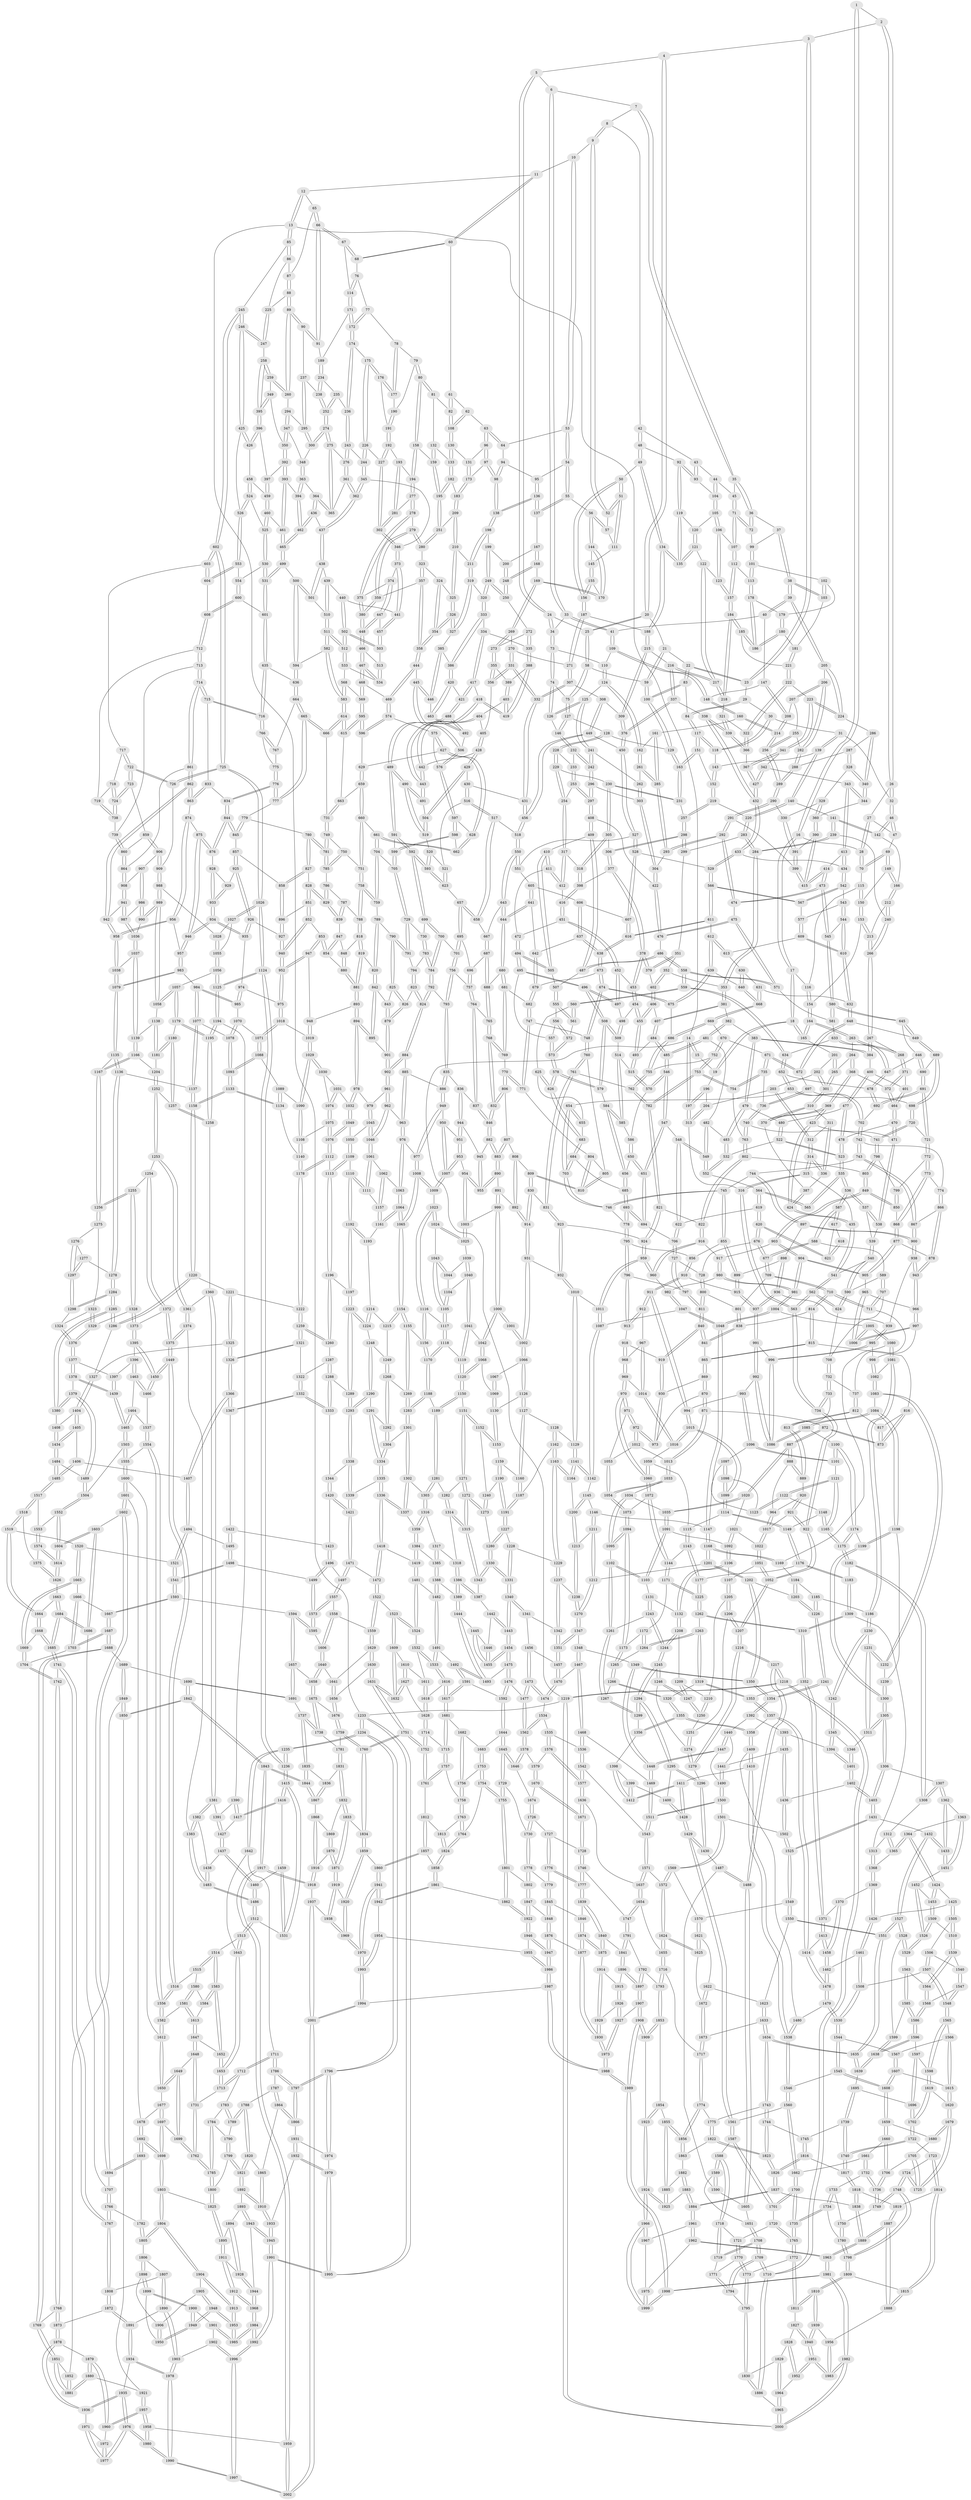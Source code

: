 // Generated by graph-tools (version 1.0) at 2021/33/03/09/21 10:33:35
// undirected, 2002 vertices, 5002 edges
graph export_dot {
  node [color=gray90,style=filled];
  "1";
  "2";
  "3";
  "4";
  "5";
  "6";
  "7";
  "8";
  "9";
  "10";
  "11";
  "12";
  "13";
  "14";
  "15";
  "16";
  "17";
  "18";
  "19";
  "20";
  "21";
  "22";
  "23";
  "24";
  "25";
  "26";
  "27";
  "28";
  "29";
  "30";
  "31";
  "32";
  "33";
  "34";
  "35";
  "36";
  "37";
  "38";
  "39";
  "40";
  "41";
  "42";
  "43";
  "44";
  "45";
  "46";
  "47";
  "48";
  "49";
  "50";
  "51";
  "52";
  "53";
  "54";
  "55";
  "56";
  "57";
  "58";
  "59";
  "60";
  "61";
  "62";
  "63";
  "64";
  "65";
  "66";
  "67";
  "68";
  "69";
  "70";
  "71";
  "72";
  "73";
  "74";
  "75";
  "76";
  "77";
  "78";
  "79";
  "80";
  "81";
  "82";
  "83";
  "84";
  "85";
  "86";
  "87";
  "88";
  "89";
  "90";
  "91";
  "92";
  "93";
  "94";
  "95";
  "96";
  "97";
  "98";
  "99";
  "100";
  "101";
  "102";
  "103";
  "104";
  "105";
  "106";
  "107";
  "108";
  "109";
  "110";
  "111";
  "112";
  "113";
  "114";
  "115";
  "116";
  "117";
  "118";
  "119";
  "120";
  "121";
  "122";
  "123";
  "124";
  "125";
  "126";
  "127";
  "128";
  "129";
  "130";
  "131";
  "132";
  "133";
  "134";
  "135";
  "136";
  "137";
  "138";
  "139";
  "140";
  "141";
  "142";
  "143";
  "144";
  "145";
  "146";
  "147";
  "148";
  "149";
  "150";
  "151";
  "152";
  "153";
  "154";
  "155";
  "156";
  "157";
  "158";
  "159";
  "160";
  "161";
  "162";
  "163";
  "164";
  "165";
  "166";
  "167";
  "168";
  "169";
  "170";
  "171";
  "172";
  "173";
  "174";
  "175";
  "176";
  "177";
  "178";
  "179";
  "180";
  "181";
  "182";
  "183";
  "184";
  "185";
  "186";
  "187";
  "188";
  "189";
  "190";
  "191";
  "192";
  "193";
  "194";
  "195";
  "196";
  "197";
  "198";
  "199";
  "200";
  "201";
  "202";
  "203";
  "204";
  "205";
  "206";
  "207";
  "208";
  "209";
  "210";
  "211";
  "212";
  "213";
  "214";
  "215";
  "216";
  "217";
  "218";
  "219";
  "220";
  "221";
  "222";
  "223";
  "224";
  "225";
  "226";
  "227";
  "228";
  "229";
  "230";
  "231";
  "232";
  "233";
  "234";
  "235";
  "236";
  "237";
  "238";
  "239";
  "240";
  "241";
  "242";
  "243";
  "244";
  "245";
  "246";
  "247";
  "248";
  "249";
  "250";
  "251";
  "252";
  "253";
  "254";
  "255";
  "256";
  "257";
  "258";
  "259";
  "260";
  "261";
  "262";
  "263";
  "264";
  "265";
  "266";
  "267";
  "268";
  "269";
  "270";
  "271";
  "272";
  "273";
  "274";
  "275";
  "276";
  "277";
  "278";
  "279";
  "280";
  "281";
  "282";
  "283";
  "284";
  "285";
  "286";
  "287";
  "288";
  "289";
  "290";
  "291";
  "292";
  "293";
  "294";
  "295";
  "296";
  "297";
  "298";
  "299";
  "300";
  "301";
  "302";
  "303";
  "304";
  "305";
  "306";
  "307";
  "308";
  "309";
  "310";
  "311";
  "312";
  "313";
  "314";
  "315";
  "316";
  "317";
  "318";
  "319";
  "320";
  "321";
  "322";
  "323";
  "324";
  "325";
  "326";
  "327";
  "328";
  "329";
  "330";
  "331";
  "332";
  "333";
  "334";
  "335";
  "336";
  "337";
  "338";
  "339";
  "340";
  "341";
  "342";
  "343";
  "344";
  "345";
  "346";
  "347";
  "348";
  "349";
  "350";
  "351";
  "352";
  "353";
  "354";
  "355";
  "356";
  "357";
  "358";
  "359";
  "360";
  "361";
  "362";
  "363";
  "364";
  "365";
  "366";
  "367";
  "368";
  "369";
  "370";
  "371";
  "372";
  "373";
  "374";
  "375";
  "376";
  "377";
  "378";
  "379";
  "380";
  "381";
  "382";
  "383";
  "384";
  "385";
  "386";
  "387";
  "388";
  "389";
  "390";
  "391";
  "392";
  "393";
  "394";
  "395";
  "396";
  "397";
  "398";
  "399";
  "400";
  "401";
  "402";
  "403";
  "404";
  "405";
  "406";
  "407";
  "408";
  "409";
  "410";
  "411";
  "412";
  "413";
  "414";
  "415";
  "416";
  "417";
  "418";
  "419";
  "420";
  "421";
  "422";
  "423";
  "424";
  "425";
  "426";
  "427";
  "428";
  "429";
  "430";
  "431";
  "432";
  "433";
  "434";
  "435";
  "436";
  "437";
  "438";
  "439";
  "440";
  "441";
  "442";
  "443";
  "444";
  "445";
  "446";
  "447";
  "448";
  "449";
  "450";
  "451";
  "452";
  "453";
  "454";
  "455";
  "456";
  "457";
  "458";
  "459";
  "460";
  "461";
  "462";
  "463";
  "464";
  "465";
  "466";
  "467";
  "468";
  "469";
  "470";
  "471";
  "472";
  "473";
  "474";
  "475";
  "476";
  "477";
  "478";
  "479";
  "480";
  "481";
  "482";
  "483";
  "484";
  "485";
  "486";
  "487";
  "488";
  "489";
  "490";
  "491";
  "492";
  "493";
  "494";
  "495";
  "496";
  "497";
  "498";
  "499";
  "500";
  "501";
  "502";
  "503";
  "504";
  "505";
  "506";
  "507";
  "508";
  "509";
  "510";
  "511";
  "512";
  "513";
  "514";
  "515";
  "516";
  "517";
  "518";
  "519";
  "520";
  "521";
  "522";
  "523";
  "524";
  "525";
  "526";
  "527";
  "528";
  "529";
  "530";
  "531";
  "532";
  "533";
  "534";
  "535";
  "536";
  "537";
  "538";
  "539";
  "540";
  "541";
  "542";
  "543";
  "544";
  "545";
  "546";
  "547";
  "548";
  "549";
  "550";
  "551";
  "552";
  "553";
  "554";
  "555";
  "556";
  "557";
  "558";
  "559";
  "560";
  "561";
  "562";
  "563";
  "564";
  "565";
  "566";
  "567";
  "568";
  "569";
  "570";
  "571";
  "572";
  "573";
  "574";
  "575";
  "576";
  "577";
  "578";
  "579";
  "580";
  "581";
  "582";
  "583";
  "584";
  "585";
  "586";
  "587";
  "588";
  "589";
  "590";
  "591";
  "592";
  "593";
  "594";
  "595";
  "596";
  "597";
  "598";
  "599";
  "600";
  "601";
  "602";
  "603";
  "604";
  "605";
  "606";
  "607";
  "608";
  "609";
  "610";
  "611";
  "612";
  "613";
  "614";
  "615";
  "616";
  "617";
  "618";
  "619";
  "620";
  "621";
  "622";
  "623";
  "624";
  "625";
  "626";
  "627";
  "628";
  "629";
  "630";
  "631";
  "632";
  "633";
  "634";
  "635";
  "636";
  "637";
  "638";
  "639";
  "640";
  "641";
  "642";
  "643";
  "644";
  "645";
  "646";
  "647";
  "648";
  "649";
  "650";
  "651";
  "652";
  "653";
  "654";
  "655";
  "656";
  "657";
  "658";
  "659";
  "660";
  "661";
  "662";
  "663";
  "664";
  "665";
  "666";
  "667";
  "668";
  "669";
  "670";
  "671";
  "672";
  "673";
  "674";
  "675";
  "676";
  "677";
  "678";
  "679";
  "680";
  "681";
  "682";
  "683";
  "684";
  "685";
  "686";
  "687";
  "688";
  "689";
  "690";
  "691";
  "692";
  "693";
  "694";
  "695";
  "696";
  "697";
  "698";
  "699";
  "700";
  "701";
  "702";
  "703";
  "704";
  "705";
  "706";
  "707";
  "708";
  "709";
  "710";
  "711";
  "712";
  "713";
  "714";
  "715";
  "716";
  "717";
  "718";
  "719";
  "720";
  "721";
  "722";
  "723";
  "724";
  "725";
  "726";
  "727";
  "728";
  "729";
  "730";
  "731";
  "732";
  "733";
  "734";
  "735";
  "736";
  "737";
  "738";
  "739";
  "740";
  "741";
  "742";
  "743";
  "744";
  "745";
  "746";
  "747";
  "748";
  "749";
  "750";
  "751";
  "752";
  "753";
  "754";
  "755";
  "756";
  "757";
  "758";
  "759";
  "760";
  "761";
  "762";
  "763";
  "764";
  "765";
  "766";
  "767";
  "768";
  "769";
  "770";
  "771";
  "772";
  "773";
  "774";
  "775";
  "776";
  "777";
  "778";
  "779";
  "780";
  "781";
  "782";
  "783";
  "784";
  "785";
  "786";
  "787";
  "788";
  "789";
  "790";
  "791";
  "792";
  "793";
  "794";
  "795";
  "796";
  "797";
  "798";
  "799";
  "800";
  "801";
  "802";
  "803";
  "804";
  "805";
  "806";
  "807";
  "808";
  "809";
  "810";
  "811";
  "812";
  "813";
  "814";
  "815";
  "816";
  "817";
  "818";
  "819";
  "820";
  "821";
  "822";
  "823";
  "824";
  "825";
  "826";
  "827";
  "828";
  "829";
  "830";
  "831";
  "832";
  "833";
  "834";
  "835";
  "836";
  "837";
  "838";
  "839";
  "840";
  "841";
  "842";
  "843";
  "844";
  "845";
  "846";
  "847";
  "848";
  "849";
  "850";
  "851";
  "852";
  "853";
  "854";
  "855";
  "856";
  "857";
  "858";
  "859";
  "860";
  "861";
  "862";
  "863";
  "864";
  "865";
  "866";
  "867";
  "868";
  "869";
  "870";
  "871";
  "872";
  "873";
  "874";
  "875";
  "876";
  "877";
  "878";
  "879";
  "880";
  "881";
  "882";
  "883";
  "884";
  "885";
  "886";
  "887";
  "888";
  "889";
  "890";
  "891";
  "892";
  "893";
  "894";
  "895";
  "896";
  "897";
  "898";
  "899";
  "900";
  "901";
  "902";
  "903";
  "904";
  "905";
  "906";
  "907";
  "908";
  "909";
  "910";
  "911";
  "912";
  "913";
  "914";
  "915";
  "916";
  "917";
  "918";
  "919";
  "920";
  "921";
  "922";
  "923";
  "924";
  "925";
  "926";
  "927";
  "928";
  "929";
  "930";
  "931";
  "932";
  "933";
  "934";
  "935";
  "936";
  "937";
  "938";
  "939";
  "940";
  "941";
  "942";
  "943";
  "944";
  "945";
  "946";
  "947";
  "948";
  "949";
  "950";
  "951";
  "952";
  "953";
  "954";
  "955";
  "956";
  "957";
  "958";
  "959";
  "960";
  "961";
  "962";
  "963";
  "964";
  "965";
  "966";
  "967";
  "968";
  "969";
  "970";
  "971";
  "972";
  "973";
  "974";
  "975";
  "976";
  "977";
  "978";
  "979";
  "980";
  "981";
  "982";
  "983";
  "984";
  "985";
  "986";
  "987";
  "988";
  "989";
  "990";
  "991";
  "992";
  "993";
  "994";
  "995";
  "996";
  "997";
  "998";
  "999";
  "1000";
  "1001";
  "1002";
  "1003";
  "1004";
  "1005";
  "1006";
  "1007";
  "1008";
  "1009";
  "1010";
  "1011";
  "1012";
  "1013";
  "1014";
  "1015";
  "1016";
  "1017";
  "1018";
  "1019";
  "1020";
  "1021";
  "1022";
  "1023";
  "1024";
  "1025";
  "1026";
  "1027";
  "1028";
  "1029";
  "1030";
  "1031";
  "1032";
  "1033";
  "1034";
  "1035";
  "1036";
  "1037";
  "1038";
  "1039";
  "1040";
  "1041";
  "1042";
  "1043";
  "1044";
  "1045";
  "1046";
  "1047";
  "1048";
  "1049";
  "1050";
  "1051";
  "1052";
  "1053";
  "1054";
  "1055";
  "1056";
  "1057";
  "1058";
  "1059";
  "1060";
  "1061";
  "1062";
  "1063";
  "1064";
  "1065";
  "1066";
  "1067";
  "1068";
  "1069";
  "1070";
  "1071";
  "1072";
  "1073";
  "1074";
  "1075";
  "1076";
  "1077";
  "1078";
  "1079";
  "1080";
  "1081";
  "1082";
  "1083";
  "1084";
  "1085";
  "1086";
  "1087";
  "1088";
  "1089";
  "1090";
  "1091";
  "1092";
  "1093";
  "1094";
  "1095";
  "1096";
  "1097";
  "1098";
  "1099";
  "1100";
  "1101";
  "1102";
  "1103";
  "1104";
  "1105";
  "1106";
  "1107";
  "1108";
  "1109";
  "1110";
  "1111";
  "1112";
  "1113";
  "1114";
  "1115";
  "1116";
  "1117";
  "1118";
  "1119";
  "1120";
  "1121";
  "1122";
  "1123";
  "1124";
  "1125";
  "1126";
  "1127";
  "1128";
  "1129";
  "1130";
  "1131";
  "1132";
  "1133";
  "1134";
  "1135";
  "1136";
  "1137";
  "1138";
  "1139";
  "1140";
  "1141";
  "1142";
  "1143";
  "1144";
  "1145";
  "1146";
  "1147";
  "1148";
  "1149";
  "1150";
  "1151";
  "1152";
  "1153";
  "1154";
  "1155";
  "1156";
  "1157";
  "1158";
  "1159";
  "1160";
  "1161";
  "1162";
  "1163";
  "1164";
  "1165";
  "1166";
  "1167";
  "1168";
  "1169";
  "1170";
  "1171";
  "1172";
  "1173";
  "1174";
  "1175";
  "1176";
  "1177";
  "1178";
  "1179";
  "1180";
  "1181";
  "1182";
  "1183";
  "1184";
  "1185";
  "1186";
  "1187";
  "1188";
  "1189";
  "1190";
  "1191";
  "1192";
  "1193";
  "1194";
  "1195";
  "1196";
  "1197";
  "1198";
  "1199";
  "1200";
  "1201";
  "1202";
  "1203";
  "1204";
  "1205";
  "1206";
  "1207";
  "1208";
  "1209";
  "1210";
  "1211";
  "1212";
  "1213";
  "1214";
  "1215";
  "1216";
  "1217";
  "1218";
  "1219";
  "1220";
  "1221";
  "1222";
  "1223";
  "1224";
  "1225";
  "1226";
  "1227";
  "1228";
  "1229";
  "1230";
  "1231";
  "1232";
  "1233";
  "1234";
  "1235";
  "1236";
  "1237";
  "1238";
  "1239";
  "1240";
  "1241";
  "1242";
  "1243";
  "1244";
  "1245";
  "1246";
  "1247";
  "1248";
  "1249";
  "1250";
  "1251";
  "1252";
  "1253";
  "1254";
  "1255";
  "1256";
  "1257";
  "1258";
  "1259";
  "1260";
  "1261";
  "1262";
  "1263";
  "1264";
  "1265";
  "1266";
  "1267";
  "1268";
  "1269";
  "1270";
  "1271";
  "1272";
  "1273";
  "1274";
  "1275";
  "1276";
  "1277";
  "1278";
  "1279";
  "1280";
  "1281";
  "1282";
  "1283";
  "1284";
  "1285";
  "1286";
  "1287";
  "1288";
  "1289";
  "1290";
  "1291";
  "1292";
  "1293";
  "1294";
  "1295";
  "1296";
  "1297";
  "1298";
  "1299";
  "1300";
  "1301";
  "1302";
  "1303";
  "1304";
  "1305";
  "1306";
  "1307";
  "1308";
  "1309";
  "1310";
  "1311";
  "1312";
  "1313";
  "1314";
  "1315";
  "1316";
  "1317";
  "1318";
  "1319";
  "1320";
  "1321";
  "1322";
  "1323";
  "1324";
  "1325";
  "1326";
  "1327";
  "1328";
  "1329";
  "1330";
  "1331";
  "1332";
  "1333";
  "1334";
  "1335";
  "1336";
  "1337";
  "1338";
  "1339";
  "1340";
  "1341";
  "1342";
  "1343";
  "1344";
  "1345";
  "1346";
  "1347";
  "1348";
  "1349";
  "1350";
  "1351";
  "1352";
  "1353";
  "1354";
  "1355";
  "1356";
  "1357";
  "1358";
  "1359";
  "1360";
  "1361";
  "1362";
  "1363";
  "1364";
  "1365";
  "1366";
  "1367";
  "1368";
  "1369";
  "1370";
  "1371";
  "1372";
  "1373";
  "1374";
  "1375";
  "1376";
  "1377";
  "1378";
  "1379";
  "1380";
  "1381";
  "1382";
  "1383";
  "1384";
  "1385";
  "1386";
  "1387";
  "1388";
  "1389";
  "1390";
  "1391";
  "1392";
  "1393";
  "1394";
  "1395";
  "1396";
  "1397";
  "1398";
  "1399";
  "1400";
  "1401";
  "1402";
  "1403";
  "1404";
  "1405";
  "1406";
  "1407";
  "1408";
  "1409";
  "1410";
  "1411";
  "1412";
  "1413";
  "1414";
  "1415";
  "1416";
  "1417";
  "1418";
  "1419";
  "1420";
  "1421";
  "1422";
  "1423";
  "1424";
  "1425";
  "1426";
  "1427";
  "1428";
  "1429";
  "1430";
  "1431";
  "1432";
  "1433";
  "1434";
  "1435";
  "1436";
  "1437";
  "1438";
  "1439";
  "1440";
  "1441";
  "1442";
  "1443";
  "1444";
  "1445";
  "1446";
  "1447";
  "1448";
  "1449";
  "1450";
  "1451";
  "1452";
  "1453";
  "1454";
  "1455";
  "1456";
  "1457";
  "1458";
  "1459";
  "1460";
  "1461";
  "1462";
  "1463";
  "1464";
  "1465";
  "1466";
  "1467";
  "1468";
  "1469";
  "1470";
  "1471";
  "1472";
  "1473";
  "1474";
  "1475";
  "1476";
  "1477";
  "1478";
  "1479";
  "1480";
  "1481";
  "1482";
  "1483";
  "1484";
  "1485";
  "1486";
  "1487";
  "1488";
  "1489";
  "1490";
  "1491";
  "1492";
  "1493";
  "1494";
  "1495";
  "1496";
  "1497";
  "1498";
  "1499";
  "1500";
  "1501";
  "1502";
  "1503";
  "1504";
  "1505";
  "1506";
  "1507";
  "1508";
  "1509";
  "1510";
  "1511";
  "1512";
  "1513";
  "1514";
  "1515";
  "1516";
  "1517";
  "1518";
  "1519";
  "1520";
  "1521";
  "1522";
  "1523";
  "1524";
  "1525";
  "1526";
  "1527";
  "1528";
  "1529";
  "1530";
  "1531";
  "1532";
  "1533";
  "1534";
  "1535";
  "1536";
  "1537";
  "1538";
  "1539";
  "1540";
  "1541";
  "1542";
  "1543";
  "1544";
  "1545";
  "1546";
  "1547";
  "1548";
  "1549";
  "1550";
  "1551";
  "1552";
  "1553";
  "1554";
  "1555";
  "1556";
  "1557";
  "1558";
  "1559";
  "1560";
  "1561";
  "1562";
  "1563";
  "1564";
  "1565";
  "1566";
  "1567";
  "1568";
  "1569";
  "1570";
  "1571";
  "1572";
  "1573";
  "1574";
  "1575";
  "1576";
  "1577";
  "1578";
  "1579";
  "1580";
  "1581";
  "1582";
  "1583";
  "1584";
  "1585";
  "1586";
  "1587";
  "1588";
  "1589";
  "1590";
  "1591";
  "1592";
  "1593";
  "1594";
  "1595";
  "1596";
  "1597";
  "1598";
  "1599";
  "1600";
  "1601";
  "1602";
  "1603";
  "1604";
  "1605";
  "1606";
  "1607";
  "1608";
  "1609";
  "1610";
  "1611";
  "1612";
  "1613";
  "1614";
  "1615";
  "1616";
  "1617";
  "1618";
  "1619";
  "1620";
  "1621";
  "1622";
  "1623";
  "1624";
  "1625";
  "1626";
  "1627";
  "1628";
  "1629";
  "1630";
  "1631";
  "1632";
  "1633";
  "1634";
  "1635";
  "1636";
  "1637";
  "1638";
  "1639";
  "1640";
  "1641";
  "1642";
  "1643";
  "1644";
  "1645";
  "1646";
  "1647";
  "1648";
  "1649";
  "1650";
  "1651";
  "1652";
  "1653";
  "1654";
  "1655";
  "1656";
  "1657";
  "1658";
  "1659";
  "1660";
  "1661";
  "1662";
  "1663";
  "1664";
  "1665";
  "1666";
  "1667";
  "1668";
  "1669";
  "1670";
  "1671";
  "1672";
  "1673";
  "1674";
  "1675";
  "1676";
  "1677";
  "1678";
  "1679";
  "1680";
  "1681";
  "1682";
  "1683";
  "1684";
  "1685";
  "1686";
  "1687";
  "1688";
  "1689";
  "1690";
  "1691";
  "1692";
  "1693";
  "1694";
  "1695";
  "1696";
  "1697";
  "1698";
  "1699";
  "1700";
  "1701";
  "1702";
  "1703";
  "1704";
  "1705";
  "1706";
  "1707";
  "1708";
  "1709";
  "1710";
  "1711";
  "1712";
  "1713";
  "1714";
  "1715";
  "1716";
  "1717";
  "1718";
  "1719";
  "1720";
  "1721";
  "1722";
  "1723";
  "1724";
  "1725";
  "1726";
  "1727";
  "1728";
  "1729";
  "1730";
  "1731";
  "1732";
  "1733";
  "1734";
  "1735";
  "1736";
  "1737";
  "1738";
  "1739";
  "1740";
  "1741";
  "1742";
  "1743";
  "1744";
  "1745";
  "1746";
  "1747";
  "1748";
  "1749";
  "1750";
  "1751";
  "1752";
  "1753";
  "1754";
  "1755";
  "1756";
  "1757";
  "1758";
  "1759";
  "1760";
  "1761";
  "1762";
  "1763";
  "1764";
  "1765";
  "1766";
  "1767";
  "1768";
  "1769";
  "1770";
  "1771";
  "1772";
  "1773";
  "1774";
  "1775";
  "1776";
  "1777";
  "1778";
  "1779";
  "1780";
  "1781";
  "1782";
  "1783";
  "1784";
  "1785";
  "1786";
  "1787";
  "1788";
  "1789";
  "1790";
  "1791";
  "1792";
  "1793";
  "1794";
  "1795";
  "1796";
  "1797";
  "1798";
  "1799";
  "1800";
  "1801";
  "1802";
  "1803";
  "1804";
  "1805";
  "1806";
  "1807";
  "1808";
  "1809";
  "1810";
  "1811";
  "1812";
  "1813";
  "1814";
  "1815";
  "1816";
  "1817";
  "1818";
  "1819";
  "1820";
  "1821";
  "1822";
  "1823";
  "1824";
  "1825";
  "1826";
  "1827";
  "1828";
  "1829";
  "1830";
  "1831";
  "1832";
  "1833";
  "1834";
  "1835";
  "1836";
  "1837";
  "1838";
  "1839";
  "1840";
  "1841";
  "1842";
  "1843";
  "1844";
  "1845";
  "1846";
  "1847";
  "1848";
  "1849";
  "1850";
  "1851";
  "1852";
  "1853";
  "1854";
  "1855";
  "1856";
  "1857";
  "1858";
  "1859";
  "1860";
  "1861";
  "1862";
  "1863";
  "1864";
  "1865";
  "1866";
  "1867";
  "1868";
  "1869";
  "1870";
  "1871";
  "1872";
  "1873";
  "1874";
  "1875";
  "1876";
  "1877";
  "1878";
  "1879";
  "1880";
  "1881";
  "1882";
  "1883";
  "1884";
  "1885";
  "1886";
  "1887";
  "1888";
  "1889";
  "1890";
  "1891";
  "1892";
  "1893";
  "1894";
  "1895";
  "1896";
  "1897";
  "1898";
  "1899";
  "1900";
  "1901";
  "1902";
  "1903";
  "1904";
  "1905";
  "1906";
  "1907";
  "1908";
  "1909";
  "1910";
  "1911";
  "1912";
  "1913";
  "1914";
  "1915";
  "1916";
  "1917";
  "1918";
  "1919";
  "1920";
  "1921";
  "1922";
  "1923";
  "1924";
  "1925";
  "1926";
  "1927";
  "1928";
  "1929";
  "1930";
  "1931";
  "1932";
  "1933";
  "1934";
  "1935";
  "1936";
  "1937";
  "1938";
  "1939";
  "1940";
  "1941";
  "1942";
  "1943";
  "1944";
  "1945";
  "1946";
  "1947";
  "1948";
  "1949";
  "1950";
  "1951";
  "1952";
  "1953";
  "1954";
  "1955";
  "1956";
  "1957";
  "1958";
  "1959";
  "1960";
  "1961";
  "1962";
  "1963";
  "1964";
  "1965";
  "1966";
  "1967";
  "1968";
  "1969";
  "1970";
  "1971";
  "1972";
  "1973";
  "1974";
  "1975";
  "1976";
  "1977";
  "1978";
  "1979";
  "1980";
  "1981";
  "1982";
  "1983";
  "1984";
  "1985";
  "1986";
  "1987";
  "1988";
  "1989";
  "1990";
  "1991";
  "1992";
  "1993";
  "1994";
  "1995";
  "1996";
  "1997";
  "1998";
  "1999";
  "2000";
  "2001";
  "2002";
  "1" -- "2";
  "1" -- "16";
  "1" -- "16";
  "2" -- "3";
  "2" -- "26";
  "2" -- "26";
  "3" -- "4";
  "3" -- "23";
  "3" -- "23";
  "4" -- "5";
  "4" -- "20";
  "4" -- "20";
  "5" -- "6";
  "5" -- "24";
  "5" -- "24";
  "6" -- "7";
  "6" -- "33";
  "6" -- "33";
  "7" -- "8";
  "7" -- "35";
  "7" -- "35";
  "8" -- "9";
  "8" -- "9";
  "8" -- "42";
  "9" -- "10";
  "9" -- "52";
  "9" -- "52";
  "10" -- "11";
  "10" -- "53";
  "10" -- "53";
  "11" -- "12";
  "11" -- "60";
  "11" -- "60";
  "12" -- "13";
  "12" -- "13";
  "12" -- "65";
  "13" -- "14";
  "13" -- "85";
  "13" -- "85";
  "13" -- "1233";
  "14" -- "15";
  "14" -- "15";
  "14" -- "197";
  "14" -- "197";
  "14" -- "1219";
  "15" -- "19";
  "16" -- "17";
  "16" -- "17";
  "16" -- "28";
  "17" -- "18";
  "17" -- "18";
  "17" -- "116";
  "18" -- "19";
  "18" -- "19";
  "18" -- "165";
  "18" -- "165";
  "19" -- "196";
  "20" -- "21";
  "20" -- "25";
  "20" -- "25";
  "21" -- "22";
  "21" -- "59";
  "21" -- "59";
  "22" -- "23";
  "22" -- "23";
  "22" -- "83";
  "22" -- "83";
  "23" -- "29";
  "24" -- "25";
  "24" -- "34";
  "24" -- "34";
  "25" -- "58";
  "25" -- "58";
  "26" -- "27";
  "26" -- "32";
  "26" -- "32";
  "27" -- "28";
  "27" -- "28";
  "27" -- "47";
  "28" -- "70";
  "28" -- "70";
  "29" -- "30";
  "29" -- "84";
  "29" -- "84";
  "30" -- "31";
  "30" -- "118";
  "30" -- "118";
  "31" -- "32";
  "31" -- "139";
  "31" -- "139";
  "32" -- "46";
  "32" -- "46";
  "33" -- "34";
  "33" -- "41";
  "33" -- "41";
  "34" -- "73";
  "34" -- "73";
  "35" -- "36";
  "35" -- "36";
  "35" -- "45";
  "36" -- "37";
  "36" -- "72";
  "36" -- "72";
  "37" -- "38";
  "37" -- "38";
  "37" -- "99";
  "38" -- "39";
  "38" -- "39";
  "38" -- "103";
  "38" -- "103";
  "39" -- "40";
  "39" -- "40";
  "39" -- "205";
  "39" -- "205";
  "40" -- "41";
  "40" -- "147";
  "41" -- "109";
  "41" -- "109";
  "42" -- "43";
  "42" -- "48";
  "42" -- "48";
  "43" -- "44";
  "43" -- "93";
  "43" -- "93";
  "44" -- "45";
  "44" -- "104";
  "44" -- "104";
  "45" -- "71";
  "45" -- "71";
  "46" -- "47";
  "46" -- "47";
  "46" -- "142";
  "46" -- "142";
  "47" -- "69";
  "48" -- "49";
  "48" -- "49";
  "48" -- "92";
  "49" -- "50";
  "49" -- "134";
  "49" -- "134";
  "50" -- "51";
  "50" -- "51";
  "50" -- "156";
  "50" -- "156";
  "51" -- "52";
  "51" -- "52";
  "51" -- "111";
  "51" -- "111";
  "52" -- "57";
  "53" -- "54";
  "53" -- "54";
  "53" -- "64";
  "54" -- "55";
  "54" -- "55";
  "54" -- "95";
  "55" -- "56";
  "55" -- "137";
  "55" -- "137";
  "56" -- "57";
  "56" -- "57";
  "56" -- "144";
  "56" -- "144";
  "57" -- "111";
  "58" -- "59";
  "58" -- "75";
  "58" -- "75";
  "59" -- "100";
  "59" -- "100";
  "60" -- "61";
  "60" -- "68";
  "60" -- "68";
  "61" -- "62";
  "61" -- "82";
  "61" -- "82";
  "62" -- "63";
  "62" -- "108";
  "62" -- "108";
  "63" -- "64";
  "63" -- "64";
  "63" -- "96";
  "63" -- "96";
  "64" -- "94";
  "65" -- "66";
  "65" -- "66";
  "65" -- "87";
  "66" -- "67";
  "66" -- "67";
  "66" -- "91";
  "66" -- "91";
  "67" -- "68";
  "67" -- "68";
  "67" -- "114";
  "68" -- "76";
  "69" -- "70";
  "69" -- "70";
  "69" -- "149";
  "69" -- "149";
  "70" -- "115";
  "71" -- "72";
  "71" -- "72";
  "71" -- "107";
  "71" -- "107";
  "72" -- "99";
  "73" -- "74";
  "73" -- "74";
  "73" -- "110";
  "74" -- "75";
  "74" -- "126";
  "74" -- "126";
  "75" -- "127";
  "75" -- "127";
  "76" -- "77";
  "76" -- "114";
  "76" -- "114";
  "77" -- "78";
  "77" -- "172";
  "77" -- "172";
  "78" -- "79";
  "78" -- "177";
  "78" -- "177";
  "79" -- "80";
  "79" -- "80";
  "79" -- "190";
  "80" -- "81";
  "80" -- "81";
  "80" -- "158";
  "80" -- "158";
  "81" -- "82";
  "81" -- "132";
  "82" -- "108";
  "82" -- "108";
  "83" -- "84";
  "83" -- "100";
  "83" -- "100";
  "84" -- "117";
  "84" -- "117";
  "85" -- "86";
  "85" -- "86";
  "85" -- "245";
  "86" -- "87";
  "86" -- "225";
  "87" -- "88";
  "87" -- "88";
  "88" -- "89";
  "88" -- "89";
  "88" -- "225";
  "89" -- "90";
  "89" -- "90";
  "89" -- "260";
  "89" -- "260";
  "90" -- "91";
  "90" -- "91";
  "90" -- "237";
  "91" -- "189";
  "92" -- "93";
  "92" -- "93";
  "92" -- "119";
  "92" -- "119";
  "93" -- "104";
  "94" -- "95";
  "94" -- "98";
  "94" -- "98";
  "95" -- "136";
  "95" -- "136";
  "96" -- "97";
  "96" -- "97";
  "96" -- "131";
  "97" -- "98";
  "97" -- "98";
  "97" -- "173";
  "98" -- "138";
  "98" -- "138";
  "99" -- "101";
  "99" -- "101";
  "100" -- "129";
  "100" -- "129";
  "101" -- "102";
  "101" -- "113";
  "101" -- "113";
  "102" -- "103";
  "102" -- "103";
  "102" -- "179";
  "103" -- "181";
  "104" -- "105";
  "104" -- "105";
  "105" -- "106";
  "105" -- "106";
  "105" -- "120";
  "106" -- "107";
  "106" -- "123";
  "106" -- "123";
  "107" -- "112";
  "107" -- "112";
  "108" -- "130";
  "108" -- "130";
  "109" -- "110";
  "109" -- "148";
  "109" -- "148";
  "110" -- "124";
  "110" -- "124";
  "111" -- "145";
  "112" -- "113";
  "112" -- "157";
  "112" -- "157";
  "113" -- "178";
  "113" -- "178";
  "114" -- "171";
  "114" -- "171";
  "115" -- "116";
  "115" -- "150";
  "115" -- "150";
  "116" -- "154";
  "116" -- "154";
  "117" -- "118";
  "117" -- "118";
  "117" -- "151";
  "117" -- "151";
  "118" -- "143";
  "119" -- "120";
  "119" -- "135";
  "119" -- "135";
  "120" -- "121";
  "120" -- "121";
  "121" -- "122";
  "121" -- "135";
  "121" -- "135";
  "122" -- "123";
  "122" -- "217";
  "122" -- "217";
  "123" -- "157";
  "123" -- "157";
  "124" -- "125";
  "124" -- "162";
  "124" -- "162";
  "125" -- "126";
  "125" -- "126";
  "125" -- "241";
  "125" -- "241";
  "126" -- "146";
  "127" -- "128";
  "127" -- "146";
  "127" -- "146";
  "128" -- "129";
  "128" -- "228";
  "128" -- "228";
  "129" -- "163";
  "129" -- "163";
  "130" -- "131";
  "130" -- "133";
  "130" -- "133";
  "131" -- "173";
  "131" -- "173";
  "132" -- "133";
  "132" -- "159";
  "132" -- "159";
  "133" -- "182";
  "133" -- "182";
  "134" -- "135";
  "134" -- "135";
  "134" -- "188";
  "134" -- "188";
  "136" -- "137";
  "136" -- "137";
  "136" -- "138";
  "136" -- "138";
  "137" -- "167";
  "138" -- "198";
  "138" -- "198";
  "139" -- "140";
  "139" -- "140";
  "139" -- "143";
  "140" -- "141";
  "140" -- "220";
  "140" -- "220";
  "141" -- "142";
  "141" -- "142";
  "141" -- "239";
  "141" -- "239";
  "142" -- "166";
  "143" -- "152";
  "143" -- "152";
  "144" -- "145";
  "144" -- "170";
  "144" -- "170";
  "145" -- "155";
  "145" -- "155";
  "146" -- "232";
  "146" -- "232";
  "147" -- "148";
  "147" -- "208";
  "147" -- "208";
  "148" -- "160";
  "148" -- "160";
  "149" -- "150";
  "149" -- "166";
  "149" -- "166";
  "150" -- "153";
  "150" -- "153";
  "151" -- "152";
  "151" -- "163";
  "151" -- "163";
  "152" -- "219";
  "152" -- "219";
  "153" -- "154";
  "153" -- "213";
  "153" -- "213";
  "154" -- "164";
  "154" -- "164";
  "155" -- "156";
  "155" -- "156";
  "155" -- "170";
  "156" -- "187";
  "156" -- "187";
  "157" -- "184";
  "157" -- "184";
  "158" -- "159";
  "158" -- "194";
  "158" -- "194";
  "159" -- "195";
  "159" -- "195";
  "160" -- "161";
  "160" -- "214";
  "160" -- "214";
  "161" -- "162";
  "161" -- "285";
  "161" -- "285";
  "162" -- "261";
  "162" -- "261";
  "163" -- "231";
  "163" -- "231";
  "164" -- "165";
  "164" -- "165";
  "164" -- "263";
  "164" -- "263";
  "165" -- "201";
  "166" -- "212";
  "166" -- "212";
  "167" -- "168";
  "167" -- "168";
  "167" -- "200";
  "168" -- "169";
  "168" -- "248";
  "168" -- "248";
  "169" -- "170";
  "169" -- "170";
  "169" -- "269";
  "169" -- "269";
  "171" -- "172";
  "171" -- "172";
  "171" -- "189";
  "172" -- "174";
  "172" -- "174";
  "173" -- "183";
  "173" -- "183";
  "174" -- "175";
  "174" -- "236";
  "174" -- "236";
  "175" -- "176";
  "175" -- "176";
  "175" -- "226";
  "175" -- "226";
  "176" -- "177";
  "176" -- "177";
  "176" -- "191";
  "177" -- "190";
  "178" -- "179";
  "178" -- "186";
  "178" -- "186";
  "179" -- "180";
  "179" -- "180";
  "180" -- "181";
  "180" -- "186";
  "180" -- "186";
  "181" -- "221";
  "181" -- "221";
  "182" -- "183";
  "182" -- "195";
  "182" -- "195";
  "183" -- "209";
  "183" -- "209";
  "184" -- "185";
  "184" -- "185";
  "184" -- "218";
  "184" -- "218";
  "185" -- "186";
  "185" -- "186";
  "185" -- "221";
  "187" -- "188";
  "187" -- "271";
  "187" -- "271";
  "188" -- "215";
  "188" -- "215";
  "189" -- "234";
  "189" -- "234";
  "190" -- "191";
  "190" -- "191";
  "191" -- "192";
  "191" -- "192";
  "192" -- "193";
  "192" -- "227";
  "192" -- "227";
  "193" -- "194";
  "193" -- "281";
  "193" -- "281";
  "194" -- "277";
  "194" -- "277";
  "195" -- "251";
  "195" -- "251";
  "196" -- "197";
  "196" -- "197";
  "196" -- "204";
  "197" -- "313";
  "197" -- "313";
  "198" -- "199";
  "198" -- "211";
  "198" -- "211";
  "199" -- "200";
  "199" -- "249";
  "199" -- "249";
  "200" -- "248";
  "200" -- "248";
  "201" -- "202";
  "201" -- "265";
  "201" -- "265";
  "202" -- "203";
  "202" -- "301";
  "202" -- "301";
  "203" -- "204";
  "203" -- "312";
  "203" -- "312";
  "204" -- "313";
  "204" -- "313";
  "205" -- "206";
  "205" -- "224";
  "205" -- "224";
  "206" -- "207";
  "206" -- "207";
  "206" -- "282";
  "206" -- "282";
  "207" -- "208";
  "207" -- "255";
  "208" -- "214";
  "208" -- "214";
  "209" -- "210";
  "209" -- "210";
  "209" -- "251";
  "210" -- "211";
  "210" -- "325";
  "210" -- "325";
  "211" -- "319";
  "211" -- "319";
  "212" -- "213";
  "212" -- "240";
  "212" -- "240";
  "213" -- "266";
  "213" -- "266";
  "214" -- "256";
  "214" -- "256";
  "215" -- "216";
  "215" -- "309";
  "215" -- "309";
  "216" -- "217";
  "216" -- "217";
  "216" -- "337";
  "216" -- "337";
  "217" -- "218";
  "217" -- "218";
  "218" -- "321";
  "219" -- "220";
  "219" -- "257";
  "219" -- "257";
  "220" -- "283";
  "220" -- "283";
  "221" -- "222";
  "221" -- "222";
  "222" -- "223";
  "222" -- "322";
  "222" -- "322";
  "223" -- "224";
  "223" -- "224";
  "223" -- "341";
  "223" -- "341";
  "224" -- "286";
  "225" -- "247";
  "225" -- "247";
  "226" -- "227";
  "226" -- "244";
  "226" -- "244";
  "227" -- "302";
  "227" -- "302";
  "228" -- "229";
  "228" -- "229";
  "228" -- "233";
  "229" -- "230";
  "229" -- "254";
  "229" -- "254";
  "230" -- "231";
  "230" -- "231";
  "230" -- "305";
  "230" -- "305";
  "231" -- "257";
  "232" -- "233";
  "232" -- "242";
  "232" -- "242";
  "233" -- "253";
  "233" -- "253";
  "234" -- "235";
  "234" -- "238";
  "234" -- "238";
  "235" -- "236";
  "235" -- "252";
  "235" -- "252";
  "236" -- "243";
  "236" -- "243";
  "237" -- "238";
  "237" -- "295";
  "237" -- "295";
  "238" -- "252";
  "238" -- "252";
  "239" -- "240";
  "239" -- "284";
  "239" -- "284";
  "240" -- "266";
  "240" -- "266";
  "241" -- "242";
  "241" -- "242";
  "241" -- "262";
  "242" -- "296";
  "242" -- "296";
  "243" -- "244";
  "243" -- "276";
  "243" -- "276";
  "244" -- "345";
  "244" -- "345";
  "245" -- "246";
  "245" -- "246";
  "245" -- "602";
  "245" -- "602";
  "246" -- "247";
  "246" -- "247";
  "246" -- "425";
  "246" -- "425";
  "247" -- "258";
  "248" -- "250";
  "248" -- "250";
  "249" -- "250";
  "249" -- "250";
  "249" -- "320";
  "249" -- "320";
  "250" -- "272";
  "251" -- "280";
  "251" -- "280";
  "252" -- "274";
  "252" -- "274";
  "253" -- "254";
  "253" -- "297";
  "253" -- "297";
  "254" -- "317";
  "254" -- "317";
  "255" -- "256";
  "255" -- "256";
  "255" -- "282";
  "256" -- "289";
  "256" -- "289";
  "257" -- "298";
  "257" -- "298";
  "258" -- "259";
  "258" -- "259";
  "258" -- "395";
  "258" -- "395";
  "259" -- "260";
  "259" -- "260";
  "259" -- "349";
  "260" -- "294";
  "261" -- "262";
  "261" -- "285";
  "261" -- "285";
  "262" -- "303";
  "262" -- "303";
  "263" -- "264";
  "263" -- "268";
  "263" -- "268";
  "264" -- "265";
  "264" -- "368";
  "264" -- "368";
  "265" -- "301";
  "265" -- "301";
  "266" -- "267";
  "266" -- "267";
  "267" -- "268";
  "267" -- "384";
  "267" -- "384";
  "268" -- "371";
  "268" -- "371";
  "269" -- "270";
  "269" -- "273";
  "269" -- "273";
  "270" -- "271";
  "270" -- "331";
  "270" -- "331";
  "271" -- "307";
  "271" -- "307";
  "272" -- "273";
  "272" -- "335";
  "272" -- "335";
  "273" -- "355";
  "273" -- "355";
  "274" -- "275";
  "274" -- "275";
  "274" -- "300";
  "274" -- "300";
  "275" -- "276";
  "275" -- "365";
  "275" -- "365";
  "276" -- "361";
  "276" -- "361";
  "277" -- "278";
  "277" -- "278";
  "277" -- "281";
  "278" -- "279";
  "278" -- "375";
  "278" -- "375";
  "279" -- "280";
  "279" -- "280";
  "279" -- "359";
  "279" -- "359";
  "280" -- "323";
  "281" -- "302";
  "281" -- "302";
  "282" -- "288";
  "282" -- "288";
  "283" -- "284";
  "283" -- "284";
  "283" -- "299";
  "284" -- "353";
  "284" -- "353";
  "285" -- "293";
  "285" -- "293";
  "286" -- "287";
  "286" -- "340";
  "286" -- "340";
  "287" -- "288";
  "287" -- "328";
  "287" -- "328";
  "288" -- "289";
  "288" -- "289";
  "289" -- "290";
  "289" -- "290";
  "290" -- "291";
  "290" -- "291";
  "290" -- "330";
  "291" -- "292";
  "291" -- "292";
  "291" -- "399";
  "292" -- "293";
  "292" -- "293";
  "292" -- "474";
  "292" -- "474";
  "293" -- "304";
  "294" -- "295";
  "294" -- "347";
  "294" -- "347";
  "295" -- "300";
  "295" -- "300";
  "296" -- "297";
  "296" -- "297";
  "296" -- "303";
  "297" -- "408";
  "297" -- "408";
  "298" -- "299";
  "298" -- "299";
  "298" -- "306";
  "298" -- "306";
  "299" -- "351";
  "300" -- "348";
  "301" -- "310";
  "301" -- "310";
  "302" -- "346";
  "302" -- "346";
  "303" -- "304";
  "303" -- "304";
  "304" -- "422";
  "304" -- "422";
  "305" -- "306";
  "305" -- "318";
  "305" -- "318";
  "306" -- "377";
  "306" -- "377";
  "307" -- "308";
  "307" -- "332";
  "307" -- "332";
  "308" -- "309";
  "308" -- "449";
  "308" -- "449";
  "309" -- "376";
  "309" -- "376";
  "310" -- "311";
  "310" -- "370";
  "310" -- "370";
  "311" -- "312";
  "311" -- "336";
  "311" -- "336";
  "312" -- "314";
  "312" -- "314";
  "313" -- "316";
  "314" -- "315";
  "314" -- "315";
  "314" -- "336";
  "314" -- "336";
  "315" -- "316";
  "315" -- "316";
  "315" -- "435";
  "316" -- "563";
  "316" -- "563";
  "317" -- "318";
  "317" -- "412";
  "317" -- "412";
  "318" -- "398";
  "318" -- "398";
  "319" -- "320";
  "319" -- "327";
  "319" -- "327";
  "320" -- "333";
  "320" -- "333";
  "321" -- "322";
  "321" -- "339";
  "321" -- "339";
  "322" -- "366";
  "322" -- "366";
  "323" -- "324";
  "323" -- "357";
  "323" -- "357";
  "324" -- "325";
  "324" -- "354";
  "324" -- "354";
  "325" -- "326";
  "325" -- "326";
  "326" -- "327";
  "326" -- "327";
  "326" -- "354";
  "326" -- "354";
  "327" -- "385";
  "328" -- "329";
  "328" -- "340";
  "328" -- "340";
  "329" -- "330";
  "329" -- "360";
  "329" -- "360";
  "330" -- "391";
  "330" -- "391";
  "331" -- "332";
  "331" -- "332";
  "331" -- "356";
  "331" -- "356";
  "332" -- "431";
  "332" -- "431";
  "333" -- "334";
  "333" -- "386";
  "333" -- "386";
  "334" -- "335";
  "334" -- "417";
  "334" -- "417";
  "335" -- "388";
  "335" -- "388";
  "336" -- "387";
  "337" -- "338";
  "337" -- "376";
  "337" -- "376";
  "338" -- "339";
  "338" -- "339";
  "338" -- "432";
  "338" -- "432";
  "339" -- "366";
  "339" -- "366";
  "340" -- "344";
  "340" -- "344";
  "341" -- "342";
  "341" -- "367";
  "341" -- "367";
  "342" -- "343";
  "342" -- "427";
  "342" -- "427";
  "343" -- "344";
  "343" -- "344";
  "343" -- "413";
  "343" -- "413";
  "344" -- "360";
  "345" -- "346";
  "345" -- "362";
  "345" -- "362";
  "346" -- "373";
  "346" -- "373";
  "347" -- "348";
  "347" -- "350";
  "347" -- "350";
  "348" -- "363";
  "348" -- "363";
  "349" -- "350";
  "349" -- "395";
  "349" -- "395";
  "350" -- "392";
  "350" -- "392";
  "351" -- "352";
  "351" -- "379";
  "351" -- "379";
  "352" -- "353";
  "352" -- "402";
  "352" -- "402";
  "353" -- "381";
  "353" -- "381";
  "354" -- "358";
  "354" -- "358";
  "355" -- "356";
  "355" -- "356";
  "355" -- "389";
  "356" -- "405";
  "357" -- "358";
  "357" -- "358";
  "357" -- "359";
  "358" -- "444";
  "358" -- "444";
  "359" -- "380";
  "359" -- "380";
  "360" -- "390";
  "360" -- "390";
  "361" -- "362";
  "361" -- "362";
  "361" -- "365";
  "362" -- "437";
  "362" -- "437";
  "363" -- "364";
  "363" -- "394";
  "363" -- "394";
  "364" -- "365";
  "364" -- "365";
  "364" -- "436";
  "364" -- "436";
  "366" -- "367";
  "367" -- "427";
  "367" -- "427";
  "368" -- "369";
  "368" -- "369";
  "368" -- "372";
  "369" -- "370";
  "369" -- "370";
  "369" -- "423";
  "369" -- "423";
  "370" -- "387";
  "371" -- "372";
  "371" -- "372";
  "371" -- "401";
  "372" -- "464";
  "372" -- "464";
  "373" -- "374";
  "373" -- "441";
  "373" -- "441";
  "374" -- "375";
  "374" -- "447";
  "374" -- "447";
  "375" -- "380";
  "375" -- "380";
  "376" -- "450";
  "376" -- "450";
  "377" -- "378";
  "377" -- "378";
  "377" -- "398";
  "378" -- "379";
  "378" -- "379";
  "378" -- "453";
  "378" -- "453";
  "379" -- "402";
  "380" -- "448";
  "380" -- "448";
  "381" -- "382";
  "381" -- "407";
  "381" -- "407";
  "382" -- "383";
  "382" -- "481";
  "382" -- "481";
  "383" -- "384";
  "383" -- "384";
  "383" -- "479";
  "383" -- "479";
  "384" -- "400";
  "385" -- "386";
  "385" -- "446";
  "385" -- "446";
  "386" -- "420";
  "386" -- "420";
  "387" -- "424";
  "387" -- "424";
  "388" -- "389";
  "388" -- "419";
  "388" -- "419";
  "389" -- "403";
  "389" -- "403";
  "390" -- "391";
  "390" -- "415";
  "390" -- "415";
  "391" -- "399";
  "391" -- "399";
  "392" -- "393";
  "392" -- "393";
  "392" -- "397";
  "393" -- "394";
  "393" -- "461";
  "393" -- "461";
  "394" -- "462";
  "394" -- "462";
  "395" -- "396";
  "395" -- "396";
  "396" -- "397";
  "396" -- "426";
  "396" -- "426";
  "397" -- "459";
  "397" -- "459";
  "398" -- "416";
  "398" -- "416";
  "399" -- "415";
  "399" -- "415";
  "400" -- "401";
  "400" -- "477";
  "400" -- "477";
  "401" -- "464";
  "401" -- "464";
  "402" -- "406";
  "402" -- "406";
  "403" -- "404";
  "403" -- "419";
  "403" -- "419";
  "404" -- "405";
  "404" -- "442";
  "404" -- "442";
  "405" -- "428";
  "405" -- "428";
  "406" -- "407";
  "406" -- "455";
  "406" -- "455";
  "407" -- "484";
  "407" -- "484";
  "408" -- "409";
  "408" -- "409";
  "408" -- "422";
  "409" -- "410";
  "409" -- "487";
  "409" -- "487";
  "410" -- "411";
  "410" -- "411";
  "410" -- "505";
  "410" -- "505";
  "411" -- "412";
  "411" -- "412";
  "411" -- "472";
  "412" -- "416";
  "413" -- "414";
  "413" -- "434";
  "413" -- "434";
  "414" -- "415";
  "414" -- "415";
  "414" -- "473";
  "414" -- "473";
  "416" -- "451";
  "416" -- "451";
  "417" -- "418";
  "417" -- "421";
  "417" -- "421";
  "418" -- "419";
  "418" -- "419";
  "418" -- "443";
  "418" -- "443";
  "420" -- "421";
  "420" -- "463";
  "420" -- "463";
  "421" -- "488";
  "421" -- "488";
  "422" -- "476";
  "422" -- "476";
  "423" -- "424";
  "423" -- "424";
  "423" -- "471";
  "424" -- "435";
  "424" -- "435";
  "425" -- "426";
  "425" -- "426";
  "425" -- "526";
  "426" -- "458";
  "427" -- "432";
  "427" -- "432";
  "428" -- "429";
  "428" -- "429";
  "428" -- "442";
  "429" -- "430";
  "429" -- "504";
  "429" -- "504";
  "430" -- "431";
  "430" -- "516";
  "430" -- "516";
  "431" -- "456";
  "431" -- "456";
  "432" -- "433";
  "432" -- "433";
  "433" -- "434";
  "433" -- "529";
  "433" -- "529";
  "434" -- "542";
  "434" -- "542";
  "435" -- "541";
  "435" -- "541";
  "436" -- "437";
  "436" -- "462";
  "436" -- "462";
  "437" -- "438";
  "437" -- "438";
  "438" -- "439";
  "438" -- "501";
  "438" -- "501";
  "439" -- "440";
  "439" -- "510";
  "439" -- "510";
  "440" -- "441";
  "440" -- "502";
  "440" -- "502";
  "441" -- "457";
  "441" -- "457";
  "442" -- "443";
  "442" -- "443";
  "443" -- "491";
  "443" -- "491";
  "444" -- "445";
  "444" -- "469";
  "444" -- "469";
  "445" -- "446";
  "445" -- "446";
  "445" -- "506";
  "445" -- "506";
  "446" -- "463";
  "447" -- "448";
  "447" -- "448";
  "447" -- "457";
  "448" -- "466";
  "448" -- "466";
  "449" -- "450";
  "449" -- "456";
  "449" -- "456";
  "450" -- "527";
  "450" -- "527";
  "451" -- "452";
  "451" -- "452";
  "451" -- "472";
  "452" -- "453";
  "452" -- "497";
  "452" -- "497";
  "453" -- "454";
  "453" -- "454";
  "454" -- "455";
  "454" -- "455";
  "454" -- "498";
  "455" -- "493";
  "455" -- "493";
  "456" -- "518";
  "456" -- "518";
  "457" -- "503";
  "457" -- "503";
  "458" -- "459";
  "458" -- "524";
  "458" -- "524";
  "459" -- "460";
  "459" -- "460";
  "460" -- "461";
  "460" -- "525";
  "460" -- "525";
  "461" -- "465";
  "461" -- "465";
  "462" -- "465";
  "462" -- "465";
  "463" -- "492";
  "463" -- "492";
  "464" -- "470";
  "464" -- "470";
  "465" -- "499";
  "465" -- "499";
  "466" -- "467";
  "466" -- "467";
  "466" -- "513";
  "467" -- "468";
  "467" -- "468";
  "467" -- "534";
  "467" -- "534";
  "468" -- "469";
  "468" -- "569";
  "468" -- "569";
  "469" -- "574";
  "469" -- "574";
  "470" -- "471";
  "470" -- "471";
  "470" -- "478";
  "471" -- "538";
  "471" -- "538";
  "472" -- "494";
  "472" -- "494";
  "473" -- "474";
  "473" -- "474";
  "473" -- "545";
  "473" -- "545";
  "474" -- "475";
  "475" -- "476";
  "475" -- "476";
  "475" -- "571";
  "475" -- "571";
  "476" -- "486";
  "477" -- "478";
  "477" -- "478";
  "477" -- "480";
  "478" -- "523";
  "478" -- "523";
  "479" -- "480";
  "479" -- "483";
  "479" -- "483";
  "480" -- "522";
  "480" -- "522";
  "481" -- "482";
  "481" -- "485";
  "481" -- "485";
  "482" -- "483";
  "482" -- "549";
  "482" -- "549";
  "483" -- "532";
  "483" -- "532";
  "484" -- "485";
  "484" -- "485";
  "484" -- "493";
  "485" -- "546";
  "485" -- "546";
  "486" -- "487";
  "486" -- "487";
  "486" -- "558";
  "486" -- "558";
  "487" -- "507";
  "488" -- "489";
  "488" -- "489";
  "488" -- "492";
  "488" -- "492";
  "489" -- "490";
  "489" -- "490";
  "489" -- "591";
  "489" -- "591";
  "490" -- "491";
  "490" -- "491";
  "490" -- "519";
  "490" -- "519";
  "491" -- "504";
  "492" -- "506";
  "493" -- "515";
  "493" -- "515";
  "494" -- "495";
  "494" -- "495";
  "494" -- "505";
  "494" -- "505";
  "495" -- "496";
  "495" -- "496";
  "495" -- "557";
  "496" -- "497";
  "496" -- "497";
  "496" -- "508";
  "496" -- "508";
  "497" -- "498";
  "498" -- "509";
  "498" -- "509";
  "499" -- "500";
  "499" -- "531";
  "499" -- "531";
  "500" -- "501";
  "500" -- "501";
  "500" -- "594";
  "500" -- "594";
  "501" -- "510";
  "502" -- "503";
  "502" -- "503";
  "502" -- "512";
  "502" -- "512";
  "503" -- "513";
  "504" -- "519";
  "504" -- "519";
  "505" -- "507";
  "506" -- "576";
  "506" -- "576";
  "507" -- "555";
  "507" -- "555";
  "508" -- "509";
  "508" -- "509";
  "508" -- "579";
  "508" -- "579";
  "509" -- "514";
  "510" -- "511";
  "510" -- "511";
  "511" -- "512";
  "511" -- "512";
  "511" -- "582";
  "511" -- "582";
  "512" -- "533";
  "512" -- "533";
  "513" -- "534";
  "513" -- "534";
  "514" -- "515";
  "514" -- "585";
  "514" -- "585";
  "515" -- "570";
  "515" -- "570";
  "516" -- "517";
  "516" -- "517";
  "516" -- "521";
  "517" -- "518";
  "517" -- "658";
  "517" -- "658";
  "518" -- "550";
  "518" -- "550";
  "519" -- "520";
  "520" -- "521";
  "520" -- "593";
  "520" -- "593";
  "521" -- "623";
  "521" -- "623";
  "522" -- "523";
  "522" -- "523";
  "522" -- "532";
  "523" -- "535";
  "523" -- "535";
  "524" -- "525";
  "524" -- "526";
  "524" -- "526";
  "525" -- "530";
  "525" -- "530";
  "526" -- "553";
  "526" -- "553";
  "527" -- "528";
  "527" -- "528";
  "527" -- "551";
  "528" -- "529";
  "528" -- "607";
  "528" -- "607";
  "529" -- "566";
  "529" -- "566";
  "530" -- "531";
  "530" -- "531";
  "530" -- "554";
  "531" -- "601";
  "531" -- "601";
  "532" -- "552";
  "532" -- "552";
  "533" -- "534";
  "533" -- "568";
  "535" -- "536";
  "535" -- "536";
  "535" -- "565";
  "535" -- "565";
  "536" -- "537";
  "536" -- "537";
  "536" -- "587";
  "536" -- "587";
  "537" -- "538";
  "537" -- "538";
  "537" -- "539";
  "538" -- "539";
  "539" -- "540";
  "539" -- "540";
  "540" -- "541";
  "540" -- "590";
  "540" -- "590";
  "541" -- "562";
  "541" -- "562";
  "542" -- "543";
  "542" -- "567";
  "542" -- "567";
  "543" -- "544";
  "543" -- "544";
  "543" -- "577";
  "544" -- "545";
  "544" -- "610";
  "544" -- "610";
  "545" -- "580";
  "545" -- "580";
  "546" -- "547";
  "546" -- "547";
  "546" -- "570";
  "546" -- "570";
  "547" -- "548";
  "547" -- "651";
  "547" -- "651";
  "548" -- "549";
  "548" -- "549";
  "548" -- "622";
  "548" -- "622";
  "549" -- "552";
  "549" -- "552";
  "550" -- "551";
  "550" -- "551";
  "550" -- "643";
  "550" -- "643";
  "551" -- "605";
  "552" -- "564";
  "553" -- "554";
  "553" -- "604";
  "553" -- "604";
  "554" -- "600";
  "554" -- "600";
  "555" -- "556";
  "555" -- "561";
  "555" -- "561";
  "556" -- "557";
  "556" -- "572";
  "556" -- "572";
  "557" -- "573";
  "557" -- "573";
  "558" -- "559";
  "558" -- "559";
  "558" -- "571";
  "558" -- "571";
  "559" -- "560";
  "559" -- "560";
  "559" -- "634";
  "559" -- "634";
  "560" -- "561";
  "560" -- "561";
  "560" -- "625";
  "561" -- "572";
  "562" -- "563";
  "562" -- "563";
  "562" -- "624";
  "562" -- "624";
  "563" -- "734";
  "563" -- "734";
  "564" -- "565";
  "564" -- "565";
  "564" -- "619";
  "564" -- "619";
  "566" -- "567";
  "566" -- "567";
  "566" -- "611";
  "566" -- "611";
  "567" -- "577";
  "568" -- "569";
  "568" -- "583";
  "568" -- "583";
  "569" -- "595";
  "569" -- "595";
  "570" -- "586";
  "571" -- "581";
  "572" -- "573";
  "572" -- "573";
  "573" -- "578";
  "573" -- "578";
  "574" -- "575";
  "574" -- "596";
  "574" -- "596";
  "575" -- "576";
  "575" -- "627";
  "575" -- "627";
  "576" -- "597";
  "576" -- "597";
  "577" -- "609";
  "577" -- "609";
  "578" -- "579";
  "578" -- "579";
  "578" -- "626";
  "578" -- "626";
  "579" -- "584";
  "580" -- "581";
  "580" -- "581";
  "580" -- "645";
  "580" -- "645";
  "581" -- "633";
  "582" -- "583";
  "582" -- "583";
  "582" -- "594";
  "583" -- "614";
  "583" -- "614";
  "584" -- "585";
  "584" -- "585";
  "584" -- "656";
  "584" -- "656";
  "585" -- "586";
  "586" -- "650";
  "586" -- "650";
  "587" -- "588";
  "587" -- "588";
  "587" -- "617";
  "587" -- "617";
  "588" -- "589";
  "588" -- "677";
  "588" -- "677";
  "589" -- "590";
  "589" -- "707";
  "589" -- "707";
  "590" -- "624";
  "590" -- "624";
  "591" -- "592";
  "591" -- "592";
  "591" -- "599";
  "592" -- "593";
  "592" -- "593";
  "592" -- "699";
  "592" -- "699";
  "593" -- "623";
  "593" -- "623";
  "594" -- "636";
  "594" -- "636";
  "595" -- "596";
  "595" -- "596";
  "595" -- "615";
  "595" -- "615";
  "596" -- "629";
  "597" -- "598";
  "597" -- "598";
  "597" -- "628";
  "598" -- "599";
  "598" -- "599";
  "598" -- "662";
  "599" -- "705";
  "599" -- "705";
  "600" -- "601";
  "600" -- "608";
  "600" -- "608";
  "601" -- "635";
  "601" -- "635";
  "602" -- "603";
  "602" -- "603";
  "602" -- "725";
  "602" -- "725";
  "603" -- "604";
  "603" -- "604";
  "603" -- "717";
  "604" -- "608";
  "605" -- "606";
  "605" -- "641";
  "605" -- "641";
  "606" -- "607";
  "606" -- "637";
  "606" -- "637";
  "607" -- "616";
  "607" -- "616";
  "608" -- "712";
  "608" -- "712";
  "609" -- "610";
  "609" -- "610";
  "609" -- "613";
  "610" -- "632";
  "610" -- "632";
  "611" -- "612";
  "611" -- "616";
  "611" -- "616";
  "612" -- "613";
  "612" -- "613";
  "612" -- "639";
  "612" -- "639";
  "613" -- "630";
  "614" -- "615";
  "614" -- "615";
  "614" -- "666";
  "614" -- "666";
  "615" -- "663";
  "616" -- "638";
  "616" -- "638";
  "617" -- "618";
  "617" -- "621";
  "618" -- "621";
  "618" -- "621";
  "619" -- "620";
  "619" -- "620";
  "619" -- "622";
  "620" -- "621";
  "620" -- "621";
  "620" -- "676";
  "620" -- "676";
  "622" -- "706";
  "622" -- "706";
  "623" -- "657";
  "624" -- "708";
  "625" -- "626";
  "625" -- "626";
  "625" -- "655";
  "626" -- "683";
  "626" -- "683";
  "627" -- "628";
  "627" -- "628";
  "627" -- "629";
  "628" -- "662";
  "628" -- "662";
  "629" -- "659";
  "629" -- "659";
  "630" -- "631";
  "630" -- "640";
  "630" -- "640";
  "631" -- "632";
  "631" -- "668";
  "631" -- "668";
  "632" -- "648";
  "632" -- "648";
  "633" -- "634";
  "633" -- "647";
  "633" -- "647";
  "634" -- "652";
  "634" -- "652";
  "635" -- "636";
  "635" -- "716";
  "635" -- "716";
  "636" -- "664";
  "636" -- "664";
  "637" -- "638";
  "637" -- "638";
  "637" -- "642";
  "638" -- "673";
  "638" -- "673";
  "639" -- "640";
  "639" -- "675";
  "639" -- "675";
  "640" -- "668";
  "640" -- "668";
  "641" -- "642";
  "641" -- "644";
  "641" -- "644";
  "642" -- "679";
  "642" -- "679";
  "643" -- "644";
  "643" -- "644";
  "643" -- "667";
  "644" -- "680";
  "644" -- "680";
  "645" -- "646";
  "645" -- "649";
  "645" -- "649";
  "646" -- "647";
  "646" -- "690";
  "646" -- "690";
  "647" -- "678";
  "647" -- "678";
  "648" -- "649";
  "648" -- "672";
  "648" -- "672";
  "649" -- "689";
  "649" -- "689";
  "650" -- "651";
  "650" -- "651";
  "650" -- "656";
  "651" -- "694";
  "651" -- "694";
  "652" -- "653";
  "652" -- "653";
  "652" -- "678";
  "653" -- "654";
  "653" -- "702";
  "653" -- "702";
  "654" -- "655";
  "654" -- "655";
  "654" -- "703";
  "654" -- "703";
  "655" -- "683";
  "656" -- "685";
  "656" -- "685";
  "657" -- "658";
  "657" -- "658";
  "657" -- "695";
  "657" -- "695";
  "658" -- "667";
  "659" -- "660";
  "659" -- "660";
  "659" -- "663";
  "660" -- "661";
  "660" -- "751";
  "660" -- "751";
  "661" -- "662";
  "661" -- "662";
  "661" -- "704";
  "661" -- "704";
  "663" -- "731";
  "663" -- "731";
  "664" -- "665";
  "664" -- "665";
  "664" -- "767";
  "665" -- "666";
  "665" -- "666";
  "665" -- "777";
  "665" -- "777";
  "666" -- "731";
  "667" -- "687";
  "667" -- "687";
  "668" -- "669";
  "668" -- "669";
  "669" -- "670";
  "669" -- "686";
  "669" -- "686";
  "670" -- "671";
  "670" -- "752";
  "670" -- "752";
  "671" -- "672";
  "671" -- "672";
  "671" -- "735";
  "671" -- "735";
  "672" -- "697";
  "673" -- "674";
  "673" -- "674";
  "673" -- "679";
  "674" -- "675";
  "674" -- "675";
  "674" -- "748";
  "674" -- "748";
  "675" -- "686";
  "676" -- "677";
  "676" -- "677";
  "676" -- "728";
  "677" -- "709";
  "677" -- "709";
  "678" -- "692";
  "678" -- "692";
  "679" -- "682";
  "679" -- "682";
  "680" -- "681";
  "680" -- "681";
  "680" -- "688";
  "681" -- "682";
  "681" -- "769";
  "681" -- "769";
  "682" -- "747";
  "682" -- "747";
  "683" -- "684";
  "683" -- "684";
  "684" -- "685";
  "684" -- "703";
  "684" -- "703";
  "685" -- "693";
  "685" -- "693";
  "686" -- "755";
  "686" -- "755";
  "687" -- "688";
  "687" -- "688";
  "687" -- "696";
  "688" -- "765";
  "688" -- "765";
  "689" -- "690";
  "689" -- "698";
  "689" -- "698";
  "690" -- "691";
  "690" -- "691";
  "691" -- "692";
  "691" -- "692";
  "691" -- "721";
  "691" -- "721";
  "692" -- "702";
  "693" -- "694";
  "693" -- "694";
  "693" -- "778";
  "693" -- "778";
  "694" -- "706";
  "695" -- "696";
  "695" -- "701";
  "695" -- "701";
  "696" -- "757";
  "696" -- "757";
  "697" -- "698";
  "697" -- "736";
  "697" -- "736";
  "698" -- "720";
  "698" -- "720";
  "699" -- "700";
  "699" -- "700";
  "699" -- "730";
  "700" -- "701";
  "700" -- "784";
  "700" -- "784";
  "701" -- "756";
  "701" -- "756";
  "702" -- "742";
  "702" -- "742";
  "703" -- "746";
  "703" -- "746";
  "704" -- "705";
  "704" -- "759";
  "704" -- "759";
  "705" -- "729";
  "705" -- "729";
  "706" -- "727";
  "706" -- "727";
  "707" -- "708";
  "707" -- "711";
  "707" -- "711";
  "708" -- "732";
  "708" -- "732";
  "709" -- "710";
  "709" -- "710";
  "709" -- "801";
  "710" -- "711";
  "710" -- "711";
  "710" -- "814";
  "710" -- "814";
  "711" -- "737";
  "712" -- "713";
  "712" -- "713";
  "712" -- "719";
  "713" -- "714";
  "713" -- "714";
  "713" -- "739";
  "714" -- "715";
  "714" -- "715";
  "714" -- "861";
  "714" -- "861";
  "715" -- "716";
  "715" -- "716";
  "715" -- "833";
  "716" -- "766";
  "716" -- "766";
  "717" -- "718";
  "717" -- "722";
  "717" -- "722";
  "718" -- "719";
  "718" -- "724";
  "718" -- "724";
  "719" -- "738";
  "719" -- "738";
  "720" -- "721";
  "720" -- "741";
  "720" -- "741";
  "721" -- "772";
  "721" -- "772";
  "722" -- "723";
  "722" -- "723";
  "722" -- "726";
  "722" -- "726";
  "723" -- "724";
  "723" -- "724";
  "723" -- "859";
  "724" -- "738";
  "724" -- "738";
  "725" -- "726";
  "725" -- "726";
  "725" -- "1026";
  "725" -- "1026";
  "726" -- "909";
  "727" -- "728";
  "727" -- "797";
  "727" -- "797";
  "728" -- "800";
  "728" -- "800";
  "729" -- "730";
  "729" -- "791";
  "729" -- "791";
  "730" -- "783";
  "730" -- "783";
  "731" -- "749";
  "731" -- "749";
  "732" -- "733";
  "732" -- "733";
  "732" -- "737";
  "733" -- "734";
  "733" -- "734";
  "733" -- "813";
  "734" -- "922";
  "734" -- "922";
  "735" -- "736";
  "735" -- "754";
  "735" -- "754";
  "736" -- "740";
  "736" -- "740";
  "737" -- "812";
  "737" -- "812";
  "738" -- "739";
  "739" -- "860";
  "739" -- "860";
  "740" -- "741";
  "740" -- "763";
  "740" -- "763";
  "741" -- "798";
  "741" -- "798";
  "742" -- "743";
  "742" -- "743";
  "742" -- "774";
  "743" -- "744";
  "743" -- "867";
  "743" -- "867";
  "744" -- "745";
  "744" -- "897";
  "744" -- "897";
  "745" -- "746";
  "745" -- "746";
  "745" -- "855";
  "745" -- "855";
  "746" -- "778";
  "747" -- "748";
  "747" -- "771";
  "747" -- "771";
  "748" -- "760";
  "748" -- "760";
  "749" -- "750";
  "749" -- "781";
  "749" -- "781";
  "750" -- "751";
  "750" -- "785";
  "750" -- "785";
  "751" -- "758";
  "751" -- "758";
  "752" -- "753";
  "752" -- "753";
  "752" -- "755";
  "753" -- "754";
  "753" -- "754";
  "753" -- "782";
  "753" -- "782";
  "754" -- "763";
  "755" -- "762";
  "755" -- "762";
  "756" -- "757";
  "756" -- "793";
  "756" -- "793";
  "757" -- "764";
  "757" -- "764";
  "758" -- "759";
  "758" -- "759";
  "758" -- "788";
  "758" -- "788";
  "759" -- "789";
  "760" -- "761";
  "760" -- "761";
  "760" -- "805";
  "761" -- "762";
  "761" -- "831";
  "761" -- "831";
  "762" -- "782";
  "762" -- "782";
  "763" -- "802";
  "763" -- "802";
  "764" -- "765";
  "764" -- "837";
  "764" -- "837";
  "765" -- "768";
  "765" -- "768";
  "766" -- "767";
  "766" -- "767";
  "766" -- "775";
  "767" -- "775";
  "768" -- "769";
  "768" -- "769";
  "768" -- "832";
  "768" -- "832";
  "769" -- "770";
  "770" -- "771";
  "770" -- "771";
  "770" -- "806";
  "770" -- "806";
  "771" -- "804";
  "772" -- "773";
  "772" -- "773";
  "772" -- "799";
  "773" -- "774";
  "773" -- "868";
  "773" -- "868";
  "774" -- "866";
  "774" -- "866";
  "775" -- "776";
  "775" -- "776";
  "776" -- "777";
  "776" -- "777";
  "776" -- "834";
  "776" -- "834";
  "777" -- "779";
  "778" -- "795";
  "778" -- "795";
  "779" -- "780";
  "779" -- "845";
  "779" -- "845";
  "780" -- "781";
  "780" -- "781";
  "780" -- "827";
  "780" -- "827";
  "781" -- "785";
  "781" -- "785";
  "782" -- "821";
  "782" -- "821";
  "783" -- "784";
  "783" -- "784";
  "783" -- "794";
  "784" -- "792";
  "784" -- "792";
  "785" -- "786";
  "786" -- "787";
  "786" -- "829";
  "786" -- "829";
  "787" -- "788";
  "787" -- "839";
  "787" -- "839";
  "788" -- "818";
  "788" -- "818";
  "789" -- "790";
  "789" -- "820";
  "789" -- "820";
  "790" -- "791";
  "790" -- "791";
  "790" -- "825";
  "790" -- "825";
  "791" -- "794";
  "792" -- "793";
  "792" -- "824";
  "792" -- "824";
  "793" -- "835";
  "793" -- "835";
  "794" -- "823";
  "794" -- "823";
  "795" -- "796";
  "795" -- "796";
  "795" -- "856";
  "796" -- "797";
  "796" -- "913";
  "796" -- "913";
  "797" -- "811";
  "797" -- "811";
  "798" -- "799";
  "798" -- "803";
  "798" -- "803";
  "799" -- "850";
  "799" -- "850";
  "800" -- "801";
  "800" -- "811";
  "800" -- "811";
  "801" -- "838";
  "801" -- "838";
  "802" -- "803";
  "802" -- "822";
  "802" -- "822";
  "803" -- "849";
  "803" -- "849";
  "804" -- "805";
  "804" -- "810";
  "804" -- "810";
  "805" -- "810";
  "805" -- "810";
  "806" -- "807";
  "806" -- "832";
  "806" -- "832";
  "807" -- "808";
  "807" -- "883";
  "807" -- "883";
  "808" -- "809";
  "808" -- "892";
  "808" -- "892";
  "809" -- "810";
  "809" -- "810";
  "809" -- "830";
  "809" -- "830";
  "811" -- "840";
  "811" -- "840";
  "812" -- "813";
  "812" -- "813";
  "812" -- "817";
  "813" -- "889";
  "813" -- "889";
  "814" -- "815";
  "814" -- "815";
  "814" -- "838";
  "815" -- "816";
  "815" -- "865";
  "815" -- "865";
  "816" -- "817";
  "816" -- "873";
  "816" -- "873";
  "817" -- "873";
  "817" -- "873";
  "818" -- "819";
  "818" -- "819";
  "818" -- "848";
  "819" -- "820";
  "819" -- "881";
  "819" -- "881";
  "820" -- "842";
  "820" -- "842";
  "821" -- "822";
  "821" -- "924";
  "821" -- "924";
  "822" -- "916";
  "822" -- "916";
  "823" -- "824";
  "823" -- "824";
  "823" -- "826";
  "824" -- "884";
  "824" -- "884";
  "825" -- "826";
  "825" -- "826";
  "825" -- "843";
  "826" -- "879";
  "826" -- "879";
  "827" -- "828";
  "827" -- "858";
  "827" -- "858";
  "828" -- "829";
  "828" -- "829";
  "828" -- "851";
  "828" -- "851";
  "829" -- "839";
  "829" -- "839";
  "830" -- "831";
  "830" -- "914";
  "830" -- "914";
  "831" -- "923";
  "831" -- "923";
  "832" -- "846";
  "832" -- "846";
  "833" -- "834";
  "833" -- "863";
  "833" -- "863";
  "834" -- "844";
  "834" -- "844";
  "835" -- "836";
  "835" -- "886";
  "835" -- "886";
  "836" -- "837";
  "836" -- "944";
  "836" -- "944";
  "837" -- "846";
  "837" -- "846";
  "838" -- "841";
  "838" -- "841";
  "839" -- "847";
  "840" -- "841";
  "840" -- "841";
  "840" -- "919";
  "840" -- "919";
  "841" -- "865";
  "842" -- "843";
  "842" -- "895";
  "842" -- "895";
  "843" -- "879";
  "843" -- "879";
  "844" -- "845";
  "844" -- "845";
  "844" -- "876";
  "844" -- "876";
  "845" -- "857";
  "846" -- "882";
  "846" -- "882";
  "847" -- "848";
  "847" -- "854";
  "847" -- "854";
  "848" -- "880";
  "848" -- "880";
  "849" -- "850";
  "849" -- "850";
  "849" -- "903";
  "849" -- "903";
  "850" -- "868";
  "851" -- "852";
  "851" -- "852";
  "851" -- "896";
  "852" -- "853";
  "852" -- "940";
  "852" -- "940";
  "853" -- "854";
  "853" -- "854";
  "853" -- "947";
  "853" -- "947";
  "854" -- "880";
  "855" -- "856";
  "855" -- "899";
  "855" -- "899";
  "856" -- "910";
  "856" -- "910";
  "857" -- "858";
  "857" -- "925";
  "857" -- "925";
  "858" -- "896";
  "858" -- "896";
  "859" -- "860";
  "859" -- "906";
  "859" -- "906";
  "860" -- "864";
  "860" -- "864";
  "861" -- "862";
  "861" -- "862";
  "861" -- "864";
  "862" -- "863";
  "862" -- "863";
  "862" -- "942";
  "862" -- "942";
  "863" -- "874";
  "864" -- "908";
  "864" -- "908";
  "865" -- "869";
  "865" -- "869";
  "866" -- "867";
  "866" -- "878";
  "866" -- "878";
  "867" -- "900";
  "867" -- "900";
  "868" -- "877";
  "868" -- "877";
  "869" -- "870";
  "869" -- "870";
  "869" -- "930";
  "870" -- "871";
  "870" -- "871";
  "870" -- "973";
  "871" -- "872";
  "871" -- "1013";
  "871" -- "1013";
  "872" -- "873";
  "872" -- "873";
  "872" -- "887";
  "872" -- "887";
  "874" -- "875";
  "874" -- "956";
  "874" -- "956";
  "875" -- "876";
  "875" -- "876";
  "875" -- "946";
  "875" -- "946";
  "876" -- "928";
  "877" -- "878";
  "877" -- "905";
  "877" -- "905";
  "878" -- "943";
  "878" -- "943";
  "879" -- "901";
  "879" -- "901";
  "880" -- "881";
  "880" -- "881";
  "881" -- "893";
  "881" -- "893";
  "882" -- "883";
  "882" -- "883";
  "882" -- "945";
  "883" -- "890";
  "883" -- "890";
  "884" -- "885";
  "884" -- "902";
  "884" -- "902";
  "885" -- "886";
  "885" -- "963";
  "885" -- "963";
  "886" -- "949";
  "886" -- "949";
  "887" -- "888";
  "887" -- "888";
  "887" -- "1020";
  "887" -- "1020";
  "888" -- "889";
  "888" -- "889";
  "888" -- "964";
  "889" -- "920";
  "890" -- "891";
  "890" -- "955";
  "890" -- "955";
  "891" -- "892";
  "891" -- "999";
  "891" -- "999";
  "892" -- "914";
  "892" -- "914";
  "893" -- "894";
  "893" -- "894";
  "893" -- "948";
  "894" -- "895";
  "894" -- "895";
  "894" -- "978";
  "894" -- "978";
  "895" -- "901";
  "896" -- "927";
  "896" -- "927";
  "897" -- "898";
  "897" -- "900";
  "897" -- "900";
  "898" -- "899";
  "898" -- "936";
  "898" -- "936";
  "899" -- "915";
  "899" -- "915";
  "900" -- "938";
  "900" -- "938";
  "901" -- "902";
  "901" -- "902";
  "902" -- "961";
  "902" -- "961";
  "903" -- "904";
  "903" -- "904";
  "903" -- "917";
  "904" -- "905";
  "904" -- "905";
  "904" -- "981";
  "904" -- "981";
  "905" -- "965";
  "906" -- "907";
  "906" -- "909";
  "906" -- "909";
  "907" -- "908";
  "907" -- "986";
  "907" -- "986";
  "908" -- "941";
  "908" -- "941";
  "909" -- "988";
  "909" -- "988";
  "910" -- "911";
  "910" -- "911";
  "910" -- "915";
  "911" -- "912";
  "911" -- "912";
  "911" -- "994";
  "911" -- "994";
  "912" -- "913";
  "912" -- "913";
  "912" -- "967";
  "913" -- "918";
  "914" -- "931";
  "914" -- "931";
  "915" -- "937";
  "915" -- "937";
  "916" -- "917";
  "916" -- "960";
  "916" -- "960";
  "917" -- "980";
  "917" -- "980";
  "918" -- "919";
  "918" -- "968";
  "918" -- "968";
  "919" -- "930";
  "919" -- "930";
  "920" -- "921";
  "920" -- "921";
  "920" -- "964";
  "921" -- "922";
  "921" -- "922";
  "921" -- "1017";
  "922" -- "1052";
  "922" -- "1052";
  "923" -- "924";
  "923" -- "932";
  "923" -- "932";
  "924" -- "959";
  "924" -- "959";
  "925" -- "926";
  "925" -- "926";
  "925" -- "929";
  "926" -- "927";
  "926" -- "935";
  "926" -- "935";
  "927" -- "940";
  "927" -- "940";
  "928" -- "929";
  "928" -- "933";
  "928" -- "933";
  "929" -- "933";
  "929" -- "933";
  "930" -- "973";
  "930" -- "973";
  "931" -- "932";
  "931" -- "1002";
  "931" -- "1002";
  "932" -- "1010";
  "932" -- "1010";
  "933" -- "934";
  "933" -- "934";
  "934" -- "935";
  "934" -- "935";
  "934" -- "946";
  "934" -- "946";
  "935" -- "974";
  "936" -- "937";
  "936" -- "937";
  "936" -- "939";
  "937" -- "991";
  "937" -- "991";
  "938" -- "939";
  "938" -- "943";
  "938" -- "943";
  "939" -- "995";
  "939" -- "995";
  "940" -- "952";
  "940" -- "952";
  "941" -- "942";
  "941" -- "987";
  "941" -- "987";
  "942" -- "958";
  "942" -- "958";
  "943" -- "966";
  "943" -- "966";
  "944" -- "945";
  "944" -- "951";
  "944" -- "951";
  "945" -- "955";
  "945" -- "955";
  "946" -- "957";
  "946" -- "957";
  "947" -- "948";
  "947" -- "952";
  "947" -- "952";
  "948" -- "1019";
  "948" -- "1019";
  "949" -- "950";
  "949" -- "977";
  "949" -- "977";
  "950" -- "951";
  "950" -- "1007";
  "950" -- "1007";
  "951" -- "953";
  "951" -- "953";
  "952" -- "975";
  "952" -- "975";
  "953" -- "954";
  "953" -- "1007";
  "953" -- "1007";
  "954" -- "955";
  "954" -- "955";
  "954" -- "1003";
  "954" -- "1003";
  "956" -- "957";
  "956" -- "958";
  "956" -- "958";
  "957" -- "983";
  "957" -- "983";
  "958" -- "1038";
  "958" -- "1038";
  "959" -- "960";
  "959" -- "960";
  "959" -- "1011";
  "959" -- "1011";
  "960" -- "982";
  "961" -- "962";
  "961" -- "962";
  "961" -- "979";
  "962" -- "963";
  "962" -- "1046";
  "962" -- "1046";
  "963" -- "976";
  "963" -- "976";
  "964" -- "1017";
  "964" -- "1017";
  "965" -- "966";
  "965" -- "1006";
  "965" -- "1006";
  "966" -- "997";
  "966" -- "997";
  "967" -- "968";
  "967" -- "1014";
  "967" -- "1014";
  "968" -- "969";
  "968" -- "969";
  "969" -- "970";
  "969" -- "970";
  "969" -- "1014";
  "970" -- "971";
  "970" -- "971";
  "970" -- "1060";
  "970" -- "1060";
  "971" -- "972";
  "971" -- "972";
  "971" -- "1053";
  "972" -- "973";
  "972" -- "973";
  "972" -- "1012";
  "972" -- "1012";
  "974" -- "975";
  "974" -- "985";
  "974" -- "985";
  "975" -- "1018";
  "975" -- "1018";
  "976" -- "977";
  "976" -- "1063";
  "976" -- "1063";
  "977" -- "1008";
  "977" -- "1008";
  "978" -- "979";
  "978" -- "1032";
  "978" -- "1032";
  "979" -- "1045";
  "979" -- "1045";
  "980" -- "981";
  "980" -- "981";
  "980" -- "982";
  "981" -- "1004";
  "981" -- "1004";
  "982" -- "1047";
  "982" -- "1047";
  "983" -- "984";
  "983" -- "1079";
  "983" -- "1079";
  "984" -- "985";
  "984" -- "985";
  "984" -- "1077";
  "984" -- "1077";
  "985" -- "1070";
  "986" -- "987";
  "986" -- "990";
  "986" -- "990";
  "987" -- "1036";
  "987" -- "1036";
  "988" -- "989";
  "988" -- "989";
  "988" -- "1028";
  "989" -- "990";
  "989" -- "990";
  "989" -- "1058";
  "989" -- "1058";
  "990" -- "1036";
  "991" -- "992";
  "991" -- "992";
  "991" -- "996";
  "992" -- "993";
  "992" -- "1086";
  "992" -- "1086";
  "993" -- "994";
  "993" -- "1096";
  "993" -- "1096";
  "994" -- "1015";
  "994" -- "1015";
  "995" -- "996";
  "995" -- "996";
  "995" -- "998";
  "996" -- "1086";
  "996" -- "1086";
  "997" -- "998";
  "997" -- "1006";
  "997" -- "1006";
  "998" -- "1082";
  "998" -- "1082";
  "999" -- "1000";
  "999" -- "1000";
  "999" -- "1003";
  "1000" -- "1001";
  "1000" -- "1001";
  "1000" -- "1042";
  "1000" -- "1042";
  "1001" -- "1002";
  "1001" -- "1002";
  "1002" -- "1066";
  "1002" -- "1066";
  "1003" -- "1025";
  "1003" -- "1025";
  "1004" -- "1005";
  "1004" -- "1048";
  "1004" -- "1048";
  "1005" -- "1006";
  "1005" -- "1006";
  "1005" -- "1080";
  "1005" -- "1080";
  "1007" -- "1009";
  "1007" -- "1009";
  "1008" -- "1009";
  "1008" -- "1009";
  "1008" -- "1065";
  "1008" -- "1065";
  "1009" -- "1023";
  "1010" -- "1011";
  "1010" -- "1129";
  "1010" -- "1129";
  "1011" -- "1087";
  "1011" -- "1087";
  "1012" -- "1013";
  "1012" -- "1053";
  "1013" -- "1033";
  "1013" -- "1033";
  "1014" -- "1016";
  "1014" -- "1016";
  "1015" -- "1016";
  "1015" -- "1016";
  "1015" -- "1099";
  "1015" -- "1099";
  "1016" -- "1059";
  "1017" -- "1022";
  "1017" -- "1022";
  "1018" -- "1019";
  "1018" -- "1071";
  "1018" -- "1071";
  "1019" -- "1029";
  "1019" -- "1029";
  "1020" -- "1021";
  "1020" -- "1035";
  "1020" -- "1035";
  "1021" -- "1022";
  "1021" -- "1092";
  "1021" -- "1092";
  "1022" -- "1051";
  "1022" -- "1051";
  "1023" -- "1024";
  "1023" -- "1024";
  "1023" -- "1116";
  "1023" -- "1116";
  "1024" -- "1025";
  "1024" -- "1025";
  "1024" -- "1043";
  "1025" -- "1039";
  "1026" -- "1027";
  "1026" -- "1027";
  "1026" -- "1124";
  "1026" -- "1124";
  "1027" -- "1028";
  "1027" -- "1055";
  "1028" -- "1055";
  "1028" -- "1055";
  "1029" -- "1030";
  "1029" -- "1030";
  "1029" -- "1090";
  "1029" -- "1090";
  "1030" -- "1031";
  "1030" -- "1074";
  "1031" -- "1032";
  "1031" -- "1074";
  "1031" -- "1074";
  "1032" -- "1049";
  "1032" -- "1049";
  "1033" -- "1034";
  "1033" -- "1054";
  "1033" -- "1054";
  "1034" -- "1035";
  "1034" -- "1095";
  "1034" -- "1095";
  "1035" -- "1091";
  "1035" -- "1091";
  "1036" -- "1037";
  "1036" -- "1037";
  "1037" -- "1038";
  "1037" -- "1139";
  "1037" -- "1139";
  "1038" -- "1079";
  "1038" -- "1079";
  "1039" -- "1040";
  "1039" -- "1040";
  "1039" -- "1044";
  "1040" -- "1041";
  "1040" -- "1041";
  "1040" -- "1104";
  "1041" -- "1042";
  "1041" -- "1119";
  "1041" -- "1119";
  "1042" -- "1068";
  "1042" -- "1068";
  "1043" -- "1044";
  "1043" -- "1044";
  "1043" -- "1105";
  "1043" -- "1105";
  "1044" -- "1104";
  "1045" -- "1046";
  "1045" -- "1046";
  "1045" -- "1050";
  "1046" -- "1061";
  "1046" -- "1061";
  "1047" -- "1048";
  "1047" -- "1048";
  "1047" -- "1087";
  "1048" -- "1147";
  "1048" -- "1147";
  "1049" -- "1050";
  "1049" -- "1076";
  "1049" -- "1076";
  "1050" -- "1109";
  "1050" -- "1109";
  "1051" -- "1052";
  "1051" -- "1052";
  "1051" -- "1107";
  "1052" -- "1207";
  "1052" -- "1207";
  "1053" -- "1054";
  "1053" -- "1054";
  "1054" -- "1073";
  "1054" -- "1073";
  "1055" -- "1056";
  "1055" -- "1056";
  "1056" -- "1057";
  "1056" -- "1125";
  "1056" -- "1125";
  "1057" -- "1058";
  "1057" -- "1058";
  "1057" -- "1179";
  "1057" -- "1179";
  "1058" -- "1138";
  "1059" -- "1060";
  "1059" -- "1060";
  "1059" -- "1115";
  "1060" -- "1072";
  "1060" -- "1072";
  "1061" -- "1062";
  "1061" -- "1111";
  "1061" -- "1111";
  "1062" -- "1063";
  "1062" -- "1157";
  "1062" -- "1157";
  "1063" -- "1064";
  "1063" -- "1064";
  "1064" -- "1065";
  "1064" -- "1065";
  "1064" -- "1161";
  "1064" -- "1161";
  "1065" -- "1154";
  "1065" -- "1154";
  "1066" -- "1067";
  "1066" -- "1126";
  "1066" -- "1126";
  "1067" -- "1069";
  "1067" -- "1069";
  "1068" -- "1069";
  "1068" -- "1120";
  "1068" -- "1120";
  "1069" -- "1130";
  "1069" -- "1130";
  "1070" -- "1071";
  "1070" -- "1078";
  "1070" -- "1078";
  "1071" -- "1088";
  "1071" -- "1088";
  "1072" -- "1073";
  "1072" -- "1144";
  "1072" -- "1144";
  "1073" -- "1094";
  "1073" -- "1094";
  "1074" -- "1075";
  "1074" -- "1075";
  "1075" -- "1076";
  "1075" -- "1076";
  "1075" -- "1108";
  "1076" -- "1112";
  "1076" -- "1112";
  "1077" -- "1078";
  "1077" -- "1137";
  "1077" -- "1137";
  "1078" -- "1093";
  "1078" -- "1093";
  "1079" -- "1135";
  "1079" -- "1135";
  "1080" -- "1081";
  "1080" -- "1081";
  "1080" -- "1169";
  "1081" -- "1082";
  "1081" -- "1186";
  "1081" -- "1186";
  "1082" -- "1083";
  "1082" -- "1083";
  "1083" -- "1084";
  "1083" -- "1232";
  "1083" -- "1232";
  "1084" -- "1085";
  "1084" -- "1085";
  "1084" -- "1198";
  "1084" -- "1198";
  "1085" -- "1086";
  "1085" -- "1086";
  "1085" -- "1100";
  "1087" -- "1142";
  "1087" -- "1142";
  "1088" -- "1089";
  "1088" -- "1093";
  "1088" -- "1093";
  "1089" -- "1090";
  "1089" -- "1134";
  "1089" -- "1134";
  "1090" -- "1108";
  "1090" -- "1108";
  "1091" -- "1092";
  "1091" -- "1103";
  "1091" -- "1103";
  "1092" -- "1106";
  "1092" -- "1106";
  "1093" -- "1133";
  "1093" -- "1133";
  "1094" -- "1095";
  "1094" -- "1095";
  "1094" -- "1173";
  "1094" -- "1173";
  "1095" -- "1102";
  "1096" -- "1097";
  "1096" -- "1101";
  "1096" -- "1101";
  "1097" -- "1098";
  "1097" -- "1098";
  "1097" -- "1123";
  "1098" -- "1099";
  "1098" -- "1099";
  "1098" -- "1123";
  "1099" -- "1114";
  "1099" -- "1114";
  "1100" -- "1101";
  "1100" -- "1101";
  "1100" -- "1174";
  "1100" -- "1174";
  "1101" -- "1121";
  "1102" -- "1103";
  "1102" -- "1103";
  "1102" -- "1261";
  "1102" -- "1261";
  "1103" -- "1131";
  "1104" -- "1105";
  "1104" -- "1105";
  "1105" -- "1117";
  "1105" -- "1117";
  "1106" -- "1107";
  "1106" -- "1132";
  "1106" -- "1132";
  "1107" -- "1205";
  "1107" -- "1205";
  "1108" -- "1140";
  "1108" -- "1140";
  "1109" -- "1110";
  "1109" -- "1113";
  "1109" -- "1113";
  "1110" -- "1111";
  "1110" -- "1111";
  "1110" -- "1192";
  "1110" -- "1192";
  "1111" -- "1157";
  "1112" -- "1113";
  "1112" -- "1178";
  "1112" -- "1178";
  "1113" -- "1196";
  "1113" -- "1196";
  "1114" -- "1115";
  "1114" -- "1149";
  "1114" -- "1149";
  "1115" -- "1143";
  "1115" -- "1143";
  "1116" -- "1117";
  "1116" -- "1156";
  "1116" -- "1156";
  "1117" -- "1118";
  "1117" -- "1118";
  "1118" -- "1119";
  "1118" -- "1170";
  "1118" -- "1170";
  "1119" -- "1120";
  "1119" -- "1120";
  "1120" -- "1150";
  "1120" -- "1150";
  "1121" -- "1122";
  "1121" -- "1122";
  "1121" -- "1165";
  "1121" -- "1165";
  "1122" -- "1123";
  "1122" -- "1123";
  "1122" -- "1148";
  "1124" -- "1125";
  "1124" -- "1125";
  "1124" -- "1236";
  "1124" -- "1236";
  "1125" -- "1194";
  "1125" -- "1194";
  "1126" -- "1127";
  "1126" -- "1127";
  "1126" -- "1130";
  "1127" -- "1128";
  "1127" -- "1160";
  "1127" -- "1160";
  "1128" -- "1129";
  "1128" -- "1162";
  "1128" -- "1162";
  "1129" -- "1141";
  "1129" -- "1141";
  "1130" -- "1153";
  "1130" -- "1153";
  "1131" -- "1132";
  "1131" -- "1243";
  "1131" -- "1243";
  "1132" -- "1208";
  "1132" -- "1208";
  "1133" -- "1134";
  "1133" -- "1134";
  "1133" -- "1158";
  "1133" -- "1158";
  "1134" -- "1140";
  "1135" -- "1136";
  "1135" -- "1136";
  "1135" -- "1167";
  "1136" -- "1137";
  "1136" -- "1278";
  "1136" -- "1278";
  "1137" -- "1158";
  "1137" -- "1158";
  "1138" -- "1139";
  "1138" -- "1181";
  "1138" -- "1181";
  "1139" -- "1166";
  "1139" -- "1166";
  "1140" -- "1178";
  "1140" -- "1178";
  "1141" -- "1142";
  "1141" -- "1142";
  "1141" -- "1164";
  "1141" -- "1164";
  "1142" -- "1145";
  "1143" -- "1144";
  "1143" -- "1177";
  "1143" -- "1177";
  "1144" -- "1171";
  "1144" -- "1171";
  "1145" -- "1146";
  "1145" -- "1200";
  "1145" -- "1200";
  "1146" -- "1147";
  "1146" -- "1211";
  "1146" -- "1211";
  "1147" -- "1168";
  "1147" -- "1168";
  "1148" -- "1149";
  "1148" -- "1165";
  "1148" -- "1165";
  "1149" -- "1176";
  "1149" -- "1176";
  "1150" -- "1151";
  "1150" -- "1189";
  "1150" -- "1189";
  "1151" -- "1152";
  "1151" -- "1152";
  "1151" -- "1271";
  "1151" -- "1271";
  "1152" -- "1153";
  "1152" -- "1153";
  "1152" -- "1240";
  "1153" -- "1159";
  "1154" -- "1155";
  "1154" -- "1155";
  "1154" -- "1215";
  "1154" -- "1215";
  "1155" -- "1156";
  "1155" -- "1269";
  "1155" -- "1269";
  "1156" -- "1170";
  "1156" -- "1170";
  "1157" -- "1161";
  "1157" -- "1161";
  "1158" -- "1220";
  "1158" -- "1220";
  "1159" -- "1160";
  "1159" -- "1190";
  "1159" -- "1190";
  "1160" -- "1187";
  "1160" -- "1187";
  "1161" -- "1193";
  "1162" -- "1163";
  "1162" -- "1163";
  "1162" -- "1187";
  "1163" -- "1164";
  "1163" -- "1164";
  "1163" -- "1229";
  "1163" -- "1229";
  "1164" -- "1200";
  "1165" -- "1175";
  "1165" -- "1175";
  "1166" -- "1167";
  "1166" -- "1167";
  "1166" -- "1204";
  "1167" -- "1256";
  "1167" -- "1256";
  "1168" -- "1169";
  "1168" -- "1169";
  "1168" -- "1201";
  "1168" -- "1201";
  "1169" -- "1184";
  "1170" -- "1188";
  "1170" -- "1188";
  "1171" -- "1172";
  "1171" -- "1225";
  "1171" -- "1225";
  "1172" -- "1173";
  "1172" -- "1264";
  "1172" -- "1264";
  "1173" -- "1265";
  "1173" -- "1265";
  "1174" -- "1175";
  "1174" -- "1175";
  "1174" -- "1199";
  "1175" -- "1182";
  "1175" -- "1182";
  "1176" -- "1177";
  "1176" -- "1183";
  "1176" -- "1183";
  "1177" -- "1225";
  "1177" -- "1225";
  "1178" -- "1222";
  "1178" -- "1222";
  "1179" -- "1180";
  "1179" -- "1195";
  "1179" -- "1195";
  "1180" -- "1181";
  "1180" -- "1181";
  "1180" -- "1257";
  "1180" -- "1257";
  "1181" -- "1204";
  "1182" -- "1183";
  "1182" -- "1308";
  "1182" -- "1308";
  "1183" -- "1309";
  "1183" -- "1309";
  "1184" -- "1185";
  "1184" -- "1203";
  "1184" -- "1203";
  "1185" -- "1186";
  "1185" -- "1226";
  "1185" -- "1226";
  "1186" -- "1230";
  "1186" -- "1230";
  "1187" -- "1191";
  "1187" -- "1191";
  "1188" -- "1189";
  "1188" -- "1283";
  "1188" -- "1283";
  "1189" -- "1281";
  "1189" -- "1281";
  "1190" -- "1191";
  "1190" -- "1191";
  "1190" -- "1240";
  "1191" -- "1227";
  "1191" -- "1227";
  "1192" -- "1193";
  "1192" -- "1193";
  "1192" -- "1197";
  "1192" -- "1197";
  "1193" -- "1214";
  "1194" -- "1195";
  "1194" -- "1195";
  "1194" -- "1390";
  "1195" -- "1258";
  "1195" -- "1258";
  "1196" -- "1197";
  "1196" -- "1260";
  "1196" -- "1260";
  "1197" -- "1223";
  "1197" -- "1223";
  "1198" -- "1199";
  "1198" -- "1199";
  "1198" -- "1239";
  "1199" -- "1300";
  "1199" -- "1300";
  "1200" -- "1213";
  "1200" -- "1213";
  "1201" -- "1202";
  "1201" -- "1202";
  "1201" -- "1212";
  "1202" -- "1203";
  "1202" -- "1350";
  "1202" -- "1350";
  "1203" -- "1226";
  "1203" -- "1226";
  "1204" -- "1252";
  "1204" -- "1252";
  "1205" -- "1206";
  "1205" -- "1206";
  "1205" -- "1210";
  "1206" -- "1207";
  "1206" -- "1207";
  "1206" -- "1251";
  "1207" -- "1216";
  "1207" -- "1216";
  "1208" -- "1209";
  "1208" -- "1244";
  "1208" -- "1244";
  "1209" -- "1210";
  "1209" -- "1247";
  "1209" -- "1247";
  "1210" -- "1250";
  "1210" -- "1250";
  "1211" -- "1212";
  "1211" -- "1212";
  "1211" -- "1213";
  "1212" -- "1270";
  "1212" -- "1270";
  "1213" -- "1238";
  "1213" -- "1238";
  "1214" -- "1215";
  "1214" -- "1224";
  "1214" -- "1224";
  "1215" -- "1249";
  "1216" -- "1217";
  "1216" -- "1217";
  "1216" -- "1279";
  "1216" -- "1279";
  "1217" -- "1218";
  "1217" -- "1218";
  "1217" -- "1488";
  "1217" -- "1488";
  "1218" -- "1219";
  "1218" -- "1219";
  "1218" -- "1710";
  "1218" -- "1710";
  "1219" -- "2000";
  "1219" -- "2000";
  "1219" -- "1233";
  "1220" -- "1221";
  "1220" -- "1286";
  "1220" -- "1286";
  "1221" -- "1222";
  "1221" -- "1325";
  "1221" -- "1325";
  "1222" -- "1259";
  "1222" -- "1259";
  "1223" -- "1224";
  "1223" -- "1224";
  "1223" -- "1289";
  "1223" -- "1289";
  "1224" -- "1248";
  "1225" -- "1262";
  "1225" -- "1262";
  "1226" -- "1241";
  "1226" -- "1241";
  "1227" -- "1228";
  "1227" -- "1280";
  "1227" -- "1280";
  "1228" -- "1229";
  "1228" -- "1331";
  "1228" -- "1331";
  "1229" -- "1237";
  "1229" -- "1237";
  "1230" -- "1231";
  "1230" -- "1242";
  "1230" -- "1242";
  "1231" -- "1232";
  "1231" -- "1232";
  "1231" -- "1311";
  "1231" -- "1311";
  "1232" -- "1239";
  "1233" -- "1234";
  "1233" -- "1234";
  "1233" -- "1995";
  "1233" -- "1995";
  "1234" -- "1235";
  "1234" -- "1235";
  "1234" -- "1796";
  "1234" -- "1796";
  "1235" -- "1236";
  "1235" -- "1236";
  "1235" -- "1642";
  "1235" -- "1642";
  "1236" -- "1415";
  "1236" -- "1415";
  "1237" -- "1238";
  "1237" -- "1342";
  "1237" -- "1342";
  "1238" -- "1270";
  "1238" -- "1270";
  "1239" -- "1300";
  "1239" -- "1300";
  "1240" -- "1273";
  "1240" -- "1273";
  "1241" -- "1242";
  "1241" -- "1354";
  "1241" -- "1354";
  "1242" -- "1345";
  "1242" -- "1345";
  "1243" -- "1244";
  "1243" -- "1244";
  "1243" -- "1261";
  "1244" -- "1245";
  "1244" -- "1245";
  "1245" -- "1246";
  "1245" -- "1246";
  "1245" -- "1294";
  "1245" -- "1294";
  "1246" -- "1247";
  "1246" -- "1247";
  "1246" -- "1274";
  "1247" -- "1250";
  "1247" -- "1250";
  "1248" -- "1249";
  "1248" -- "1290";
  "1248" -- "1290";
  "1249" -- "1268";
  "1249" -- "1268";
  "1250" -- "1251";
  "1251" -- "1274";
  "1251" -- "1274";
  "1252" -- "1253";
  "1252" -- "1253";
  "1252" -- "1257";
  "1253" -- "1254";
  "1253" -- "1361";
  "1253" -- "1361";
  "1254" -- "1255";
  "1254" -- "1372";
  "1254" -- "1372";
  "1255" -- "1256";
  "1255" -- "1256";
  "1255" -- "1328";
  "1255" -- "1328";
  "1256" -- "1275";
  "1256" -- "1275";
  "1257" -- "1258";
  "1257" -- "1258";
  "1258" -- "1360";
  "1259" -- "1260";
  "1259" -- "1260";
  "1259" -- "1321";
  "1259" -- "1321";
  "1260" -- "1287";
  "1261" -- "1267";
  "1261" -- "1267";
  "1262" -- "1263";
  "1262" -- "1310";
  "1262" -- "1310";
  "1263" -- "1264";
  "1263" -- "1264";
  "1263" -- "1319";
  "1263" -- "1319";
  "1264" -- "1265";
  "1265" -- "1266";
  "1265" -- "1266";
  "1266" -- "1267";
  "1266" -- "1320";
  "1266" -- "1320";
  "1267" -- "1299";
  "1267" -- "1299";
  "1268" -- "1269";
  "1268" -- "1292";
  "1268" -- "1292";
  "1269" -- "1283";
  "1269" -- "1283";
  "1270" -- "1347";
  "1270" -- "1347";
  "1271" -- "1272";
  "1271" -- "1272";
  "1271" -- "1282";
  "1272" -- "1273";
  "1272" -- "1273";
  "1272" -- "1315";
  "1272" -- "1315";
  "1273" -- "1280";
  "1274" -- "1279";
  "1274" -- "1279";
  "1275" -- "1276";
  "1275" -- "1323";
  "1276" -- "1277";
  "1276" -- "1297";
  "1276" -- "1297";
  "1277" -- "1278";
  "1277" -- "1297";
  "1277" -- "1297";
  "1278" -- "1284";
  "1278" -- "1284";
  "1279" -- "1296";
  "1280" -- "1330";
  "1280" -- "1330";
  "1281" -- "1282";
  "1281" -- "1303";
  "1281" -- "1303";
  "1282" -- "1314";
  "1282" -- "1314";
  "1283" -- "1301";
  "1283" -- "1301";
  "1284" -- "1285";
  "1284" -- "1285";
  "1284" -- "1298";
  "1284" -- "1298";
  "1285" -- "1286";
  "1285" -- "1286";
  "1285" -- "1380";
  "1285" -- "1380";
  "1286" -- "1327";
  "1287" -- "1288";
  "1287" -- "1288";
  "1287" -- "1322";
  "1288" -- "1289";
  "1288" -- "1333";
  "1288" -- "1333";
  "1289" -- "1293";
  "1289" -- "1293";
  "1290" -- "1291";
  "1290" -- "1293";
  "1290" -- "1293";
  "1291" -- "1292";
  "1291" -- "1334";
  "1291" -- "1334";
  "1292" -- "1304";
  "1292" -- "1304";
  "1293" -- "1338";
  "1293" -- "1338";
  "1294" -- "1295";
  "1294" -- "1295";
  "1294" -- "1299";
  "1294" -- "1299";
  "1295" -- "1296";
  "1295" -- "1296";
  "1295" -- "1400";
  "1296" -- "1430";
  "1296" -- "1430";
  "1297" -- "1298";
  "1297" -- "1298";
  "1298" -- "1324";
  "1299" -- "1356";
  "1300" -- "1305";
  "1300" -- "1305";
  "1301" -- "1302";
  "1301" -- "1302";
  "1301" -- "1304";
  "1302" -- "1303";
  "1302" -- "1337";
  "1302" -- "1337";
  "1303" -- "1316";
  "1303" -- "1316";
  "1304" -- "1334";
  "1304" -- "1334";
  "1305" -- "1306";
  "1305" -- "1306";
  "1305" -- "1311";
  "1305" -- "1311";
  "1306" -- "1307";
  "1306" -- "1403";
  "1306" -- "1403";
  "1307" -- "1308";
  "1307" -- "1308";
  "1307" -- "1362";
  "1307" -- "1362";
  "1308" -- "1312";
  "1309" -- "1310";
  "1309" -- "1310";
  "1309" -- "1313";
  "1310" -- "1352";
  "1310" -- "1352";
  "1311" -- "1346";
  "1312" -- "1313";
  "1312" -- "1365";
  "1312" -- "1365";
  "1313" -- "1368";
  "1313" -- "1368";
  "1314" -- "1315";
  "1314" -- "1315";
  "1314" -- "1318";
  "1315" -- "1343";
  "1315" -- "1343";
  "1316" -- "1317";
  "1316" -- "1359";
  "1316" -- "1359";
  "1317" -- "1318";
  "1317" -- "1385";
  "1317" -- "1385";
  "1318" -- "1386";
  "1318" -- "1386";
  "1319" -- "1320";
  "1319" -- "1353";
  "1319" -- "1353";
  "1320" -- "1355";
  "1320" -- "1355";
  "1321" -- "1322";
  "1321" -- "1326";
  "1321" -- "1326";
  "1322" -- "1332";
  "1322" -- "1332";
  "1323" -- "1324";
  "1323" -- "1329";
  "1323" -- "1329";
  "1324" -- "1376";
  "1324" -- "1376";
  "1325" -- "1326";
  "1325" -- "1326";
  "1325" -- "1327";
  "1326" -- "1366";
  "1326" -- "1366";
  "1327" -- "1404";
  "1327" -- "1404";
  "1328" -- "1329";
  "1328" -- "1373";
  "1328" -- "1373";
  "1329" -- "1376";
  "1329" -- "1376";
  "1330" -- "1331";
  "1330" -- "1331";
  "1330" -- "1343";
  "1330" -- "1343";
  "1331" -- "1340";
  "1331" -- "1340";
  "1332" -- "1333";
  "1332" -- "1333";
  "1332" -- "1367";
  "1332" -- "1367";
  "1333" -- "1344";
  "1334" -- "1335";
  "1334" -- "1335";
  "1335" -- "1336";
  "1335" -- "1336";
  "1335" -- "1339";
  "1336" -- "1337";
  "1336" -- "1337";
  "1336" -- "1418";
  "1336" -- "1418";
  "1337" -- "1359";
  "1338" -- "1339";
  "1338" -- "1339";
  "1338" -- "1344";
  "1339" -- "1421";
  "1339" -- "1421";
  "1340" -- "1341";
  "1340" -- "1341";
  "1340" -- "1443";
  "1340" -- "1443";
  "1341" -- "1342";
  "1341" -- "1456";
  "1342" -- "1351";
  "1342" -- "1351";
  "1343" -- "1387";
  "1344" -- "1420";
  "1344" -- "1420";
  "1345" -- "1346";
  "1345" -- "1394";
  "1345" -- "1394";
  "1346" -- "1401";
  "1346" -- "1401";
  "1347" -- "1348";
  "1347" -- "1351";
  "1347" -- "1351";
  "1348" -- "1349";
  "1348" -- "1467";
  "1348" -- "1467";
  "1349" -- "1350";
  "1349" -- "1350";
  "1349" -- "1448";
  "1349" -- "1448";
  "1350" -- "1354";
  "1350" -- "1354";
  "1351" -- "1457";
  "1351" -- "1457";
  "1352" -- "1353";
  "1352" -- "1371";
  "1352" -- "1371";
  "1353" -- "1357";
  "1353" -- "1357";
  "1354" -- "1392";
  "1354" -- "1392";
  "1355" -- "1356";
  "1355" -- "1356";
  "1355" -- "1358";
  "1355" -- "1358";
  "1356" -- "1398";
  "1357" -- "1358";
  "1357" -- "1414";
  "1357" -- "1414";
  "1358" -- "1409";
  "1358" -- "1409";
  "1359" -- "1384";
  "1359" -- "1384";
  "1360" -- "1361";
  "1360" -- "1381";
  "1360" -- "1381";
  "1361" -- "1374";
  "1361" -- "1374";
  "1362" -- "1363";
  "1362" -- "1433";
  "1362" -- "1433";
  "1363" -- "1364";
  "1363" -- "1451";
  "1363" -- "1451";
  "1364" -- "1365";
  "1364" -- "1365";
  "1364" -- "1424";
  "1364" -- "1424";
  "1365" -- "1368";
  "1366" -- "1367";
  "1366" -- "1367";
  "1366" -- "1407";
  "1366" -- "1407";
  "1367" -- "1422";
  "1368" -- "1369";
  "1368" -- "1369";
  "1369" -- "1370";
  "1369" -- "1426";
  "1369" -- "1426";
  "1370" -- "1371";
  "1370" -- "1458";
  "1370" -- "1458";
  "1371" -- "1413";
  "1371" -- "1413";
  "1372" -- "1373";
  "1372" -- "1375";
  "1372" -- "1375";
  "1373" -- "1395";
  "1373" -- "1395";
  "1374" -- "1375";
  "1374" -- "1375";
  "1374" -- "1383";
  "1375" -- "1449";
  "1375" -- "1449";
  "1376" -- "1377";
  "1376" -- "1377";
  "1377" -- "1378";
  "1377" -- "1378";
  "1377" -- "1397";
  "1378" -- "1379";
  "1378" -- "1439";
  "1378" -- "1439";
  "1379" -- "1380";
  "1379" -- "1380";
  "1379" -- "1489";
  "1379" -- "1489";
  "1380" -- "1408";
  "1381" -- "1382";
  "1381" -- "1382";
  "1381" -- "1391";
  "1382" -- "1383";
  "1382" -- "1383";
  "1382" -- "1438";
  "1383" -- "1483";
  "1383" -- "1483";
  "1384" -- "1385";
  "1384" -- "1419";
  "1384" -- "1419";
  "1385" -- "1388";
  "1385" -- "1388";
  "1386" -- "1387";
  "1386" -- "1387";
  "1386" -- "1389";
  "1386" -- "1389";
  "1387" -- "1442";
  "1388" -- "1389";
  "1388" -- "1482";
  "1388" -- "1482";
  "1389" -- "1444";
  "1389" -- "1444";
  "1390" -- "1391";
  "1390" -- "1417";
  "1390" -- "1417";
  "1391" -- "1427";
  "1391" -- "1427";
  "1392" -- "1393";
  "1392" -- "1440";
  "1393" -- "1394";
  "1393" -- "1435";
  "1393" -- "1435";
  "1394" -- "1401";
  "1394" -- "1401";
  "1395" -- "1396";
  "1395" -- "1450";
  "1395" -- "1450";
  "1396" -- "1397";
  "1396" -- "1463";
  "1396" -- "1463";
  "1397" -- "1439";
  "1397" -- "1439";
  "1398" -- "1399";
  "1398" -- "1412";
  "1398" -- "1412";
  "1399" -- "1400";
  "1399" -- "1412";
  "1399" -- "1412";
  "1400" -- "1428";
  "1400" -- "1428";
  "1401" -- "1402";
  "1401" -- "1402";
  "1402" -- "1403";
  "1402" -- "1403";
  "1402" -- "1436";
  "1403" -- "1431";
  "1403" -- "1431";
  "1404" -- "1405";
  "1404" -- "1405";
  "1404" -- "1408";
  "1405" -- "1406";
  "1405" -- "1434";
  "1405" -- "1434";
  "1406" -- "1407";
  "1406" -- "1485";
  "1406" -- "1485";
  "1407" -- "1494";
  "1407" -- "1494";
  "1408" -- "1434";
  "1408" -- "1434";
  "1409" -- "1410";
  "1409" -- "1410";
  "1409" -- "1480";
  "1410" -- "1411";
  "1410" -- "1538";
  "1410" -- "1538";
  "1411" -- "1412";
  "1411" -- "1412";
  "1411" -- "1428";
  "1411" -- "1428";
  "1413" -- "1414";
  "1413" -- "1458";
  "1413" -- "1458";
  "1414" -- "1478";
  "1414" -- "1478";
  "1415" -- "1416";
  "1415" -- "1416";
  "1415" -- "1531";
  "1415" -- "1531";
  "1416" -- "1417";
  "1416" -- "1417";
  "1416" -- "1459";
  "1417" -- "1427";
  "1418" -- "1419";
  "1418" -- "1472";
  "1418" -- "1472";
  "1419" -- "1481";
  "1419" -- "1481";
  "1420" -- "1421";
  "1420" -- "1421";
  "1420" -- "1423";
  "1421" -- "1471";
  "1421" -- "1471";
  "1422" -- "1423";
  "1422" -- "1495";
  "1422" -- "1495";
  "1423" -- "1496";
  "1423" -- "1496";
  "1424" -- "1425";
  "1424" -- "1453";
  "1424" -- "1453";
  "1425" -- "1426";
  "1425" -- "1505";
  "1425" -- "1505";
  "1426" -- "1461";
  "1426" -- "1461";
  "1427" -- "1437";
  "1427" -- "1437";
  "1428" -- "1429";
  "1428" -- "1429";
  "1429" -- "1430";
  "1429" -- "1430";
  "1429" -- "1561";
  "1429" -- "1561";
  "1430" -- "1487";
  "1431" -- "1432";
  "1431" -- "1525";
  "1431" -- "1525";
  "1432" -- "1433";
  "1432" -- "1433";
  "1432" -- "1527";
  "1432" -- "1527";
  "1433" -- "1451";
  "1433" -- "1451";
  "1434" -- "1484";
  "1434" -- "1484";
  "1435" -- "1436";
  "1435" -- "1436";
  "1435" -- "1441";
  "1436" -- "1502";
  "1436" -- "1502";
  "1437" -- "1438";
  "1437" -- "1460";
  "1437" -- "1460";
  "1438" -- "1483";
  "1438" -- "1483";
  "1439" -- "1465";
  "1439" -- "1465";
  "1440" -- "1441";
  "1440" -- "1447";
  "1440" -- "1447";
  "1441" -- "1490";
  "1441" -- "1490";
  "1442" -- "1443";
  "1442" -- "1443";
  "1442" -- "1446";
  "1443" -- "1454";
  "1443" -- "1454";
  "1444" -- "1445";
  "1444" -- "1493";
  "1444" -- "1493";
  "1445" -- "1446";
  "1445" -- "1455";
  "1445" -- "1455";
  "1446" -- "1455";
  "1446" -- "1455";
  "1447" -- "1448";
  "1447" -- "1448";
  "1447" -- "1490";
  "1448" -- "1469";
  "1448" -- "1469";
  "1449" -- "1450";
  "1449" -- "1450";
  "1449" -- "1516";
  "1449" -- "1516";
  "1450" -- "1466";
  "1450" -- "1466";
  "1451" -- "1452";
  "1452" -- "1453";
  "1452" -- "1526";
  "1452" -- "1526";
  "1453" -- "1509";
  "1453" -- "1509";
  "1454" -- "1455";
  "1454" -- "1455";
  "1454" -- "1475";
  "1454" -- "1475";
  "1456" -- "1457";
  "1456" -- "1473";
  "1456" -- "1473";
  "1457" -- "1470";
  "1457" -- "1470";
  "1458" -- "1462";
  "1458" -- "1462";
  "1459" -- "1460";
  "1459" -- "1531";
  "1459" -- "1531";
  "1460" -- "1486";
  "1460" -- "1486";
  "1461" -- "1462";
  "1461" -- "1508";
  "1461" -- "1508";
  "1462" -- "1478";
  "1462" -- "1478";
  "1463" -- "1464";
  "1463" -- "1466";
  "1463" -- "1466";
  "1464" -- "1465";
  "1464" -- "1465";
  "1464" -- "1537";
  "1465" -- "1503";
  "1465" -- "1503";
  "1466" -- "1537";
  "1467" -- "1468";
  "1467" -- "1468";
  "1467" -- "1470";
  "1468" -- "1469";
  "1468" -- "1536";
  "1468" -- "1536";
  "1469" -- "1511";
  "1469" -- "1511";
  "1470" -- "1474";
  "1470" -- "1474";
  "1471" -- "1472";
  "1471" -- "1497";
  "1471" -- "1497";
  "1472" -- "1522";
  "1472" -- "1522";
  "1473" -- "1474";
  "1473" -- "1474";
  "1473" -- "1477";
  "1473" -- "1477";
  "1474" -- "1534";
  "1475" -- "1476";
  "1475" -- "1476";
  "1475" -- "1493";
  "1476" -- "1477";
  "1476" -- "1592";
  "1476" -- "1592";
  "1477" -- "1562";
  "1477" -- "1562";
  "1478" -- "1479";
  "1478" -- "1479";
  "1479" -- "1480";
  "1479" -- "1530";
  "1479" -- "1530";
  "1480" -- "1538";
  "1480" -- "1538";
  "1481" -- "1482";
  "1481" -- "1524";
  "1481" -- "1524";
  "1482" -- "1491";
  "1482" -- "1491";
  "1483" -- "1486";
  "1483" -- "1486";
  "1484" -- "1485";
  "1484" -- "1485";
  "1484" -- "1489";
  "1485" -- "1517";
  "1485" -- "1517";
  "1486" -- "1512";
  "1486" -- "1512";
  "1487" -- "1488";
  "1487" -- "1488";
  "1487" -- "1590";
  "1488" -- "1605";
  "1488" -- "1605";
  "1489" -- "1504";
  "1489" -- "1504";
  "1490" -- "1500";
  "1490" -- "1500";
  "1491" -- "1492";
  "1491" -- "1533";
  "1491" -- "1533";
  "1492" -- "1493";
  "1492" -- "1493";
  "1492" -- "1591";
  "1492" -- "1591";
  "1494" -- "1495";
  "1494" -- "1521";
  "1494" -- "1521";
  "1495" -- "1498";
  "1495" -- "1498";
  "1496" -- "1497";
  "1496" -- "1499";
  "1496" -- "1499";
  "1497" -- "1557";
  "1497" -- "1557";
  "1498" -- "1499";
  "1498" -- "1541";
  "1498" -- "1541";
  "1499" -- "1573";
  "1499" -- "1573";
  "1500" -- "1501";
  "1500" -- "1511";
  "1500" -- "1511";
  "1501" -- "1502";
  "1501" -- "1569";
  "1501" -- "1569";
  "1502" -- "1525";
  "1502" -- "1525";
  "1503" -- "1504";
  "1503" -- "1555";
  "1503" -- "1555";
  "1504" -- "1552";
  "1504" -- "1552";
  "1505" -- "1506";
  "1505" -- "1510";
  "1505" -- "1510";
  "1506" -- "1507";
  "1506" -- "1507";
  "1506" -- "1540";
  "1507" -- "1508";
  "1507" -- "1548";
  "1507" -- "1548";
  "1508" -- "1530";
  "1508" -- "1530";
  "1509" -- "1510";
  "1509" -- "1526";
  "1509" -- "1526";
  "1510" -- "1539";
  "1510" -- "1539";
  "1511" -- "1543";
  "1511" -- "1543";
  "1512" -- "1513";
  "1512" -- "1513";
  "1512" -- "1531";
  "1513" -- "1514";
  "1513" -- "1643";
  "1513" -- "1643";
  "1514" -- "1515";
  "1514" -- "1515";
  "1514" -- "1583";
  "1514" -- "1583";
  "1515" -- "1516";
  "1515" -- "1580";
  "1516" -- "1556";
  "1516" -- "1556";
  "1517" -- "1518";
  "1517" -- "1518";
  "1517" -- "1553";
  "1518" -- "1519";
  "1518" -- "1519";
  "1518" -- "1575";
  "1519" -- "1520";
  "1519" -- "1664";
  "1519" -- "1664";
  "1520" -- "1521";
  "1520" -- "1665";
  "1520" -- "1665";
  "1521" -- "1541";
  "1521" -- "1541";
  "1522" -- "1523";
  "1522" -- "1559";
  "1522" -- "1559";
  "1523" -- "1524";
  "1523" -- "1524";
  "1523" -- "1609";
  "1523" -- "1609";
  "1524" -- "1532";
  "1525" -- "1549";
  "1525" -- "1549";
  "1526" -- "1529";
  "1526" -- "1529";
  "1527" -- "1528";
  "1527" -- "1528";
  "1527" -- "1551";
  "1527" -- "1551";
  "1528" -- "1529";
  "1528" -- "1529";
  "1528" -- "1599";
  "1529" -- "1563";
  "1530" -- "1544";
  "1530" -- "1544";
  "1532" -- "1533";
  "1532" -- "1533";
  "1532" -- "1611";
  "1533" -- "1616";
  "1533" -- "1616";
  "1534" -- "1535";
  "1534" -- "1562";
  "1534" -- "1562";
  "1535" -- "1536";
  "1535" -- "1576";
  "1535" -- "1576";
  "1536" -- "1542";
  "1536" -- "1542";
  "1537" -- "1554";
  "1537" -- "1554";
  "1538" -- "1546";
  "1538" -- "1546";
  "1539" -- "1540";
  "1539" -- "1564";
  "1539" -- "1564";
  "1540" -- "1547";
  "1540" -- "1547";
  "1541" -- "1593";
  "1541" -- "1593";
  "1542" -- "1543";
  "1542" -- "1577";
  "1542" -- "1577";
  "1543" -- "1571";
  "1543" -- "1571";
  "1544" -- "1545";
  "1544" -- "1545";
  "1544" -- "1567";
  "1545" -- "1546";
  "1545" -- "1608";
  "1545" -- "1608";
  "1546" -- "1560";
  "1546" -- "1560";
  "1547" -- "1548";
  "1547" -- "1548";
  "1547" -- "1568";
  "1548" -- "1565";
  "1548" -- "1565";
  "1549" -- "1550";
  "1549" -- "1550";
  "1549" -- "1570";
  "1550" -- "1551";
  "1550" -- "1551";
  "1550" -- "1623";
  "1551" -- "1635";
  "1551" -- "1635";
  "1552" -- "1553";
  "1552" -- "1604";
  "1552" -- "1604";
  "1553" -- "1574";
  "1553" -- "1574";
  "1554" -- "1555";
  "1554" -- "1556";
  "1554" -- "1556";
  "1555" -- "1600";
  "1555" -- "1600";
  "1556" -- "1582";
  "1556" -- "1582";
  "1557" -- "1558";
  "1557" -- "1573";
  "1557" -- "1573";
  "1558" -- "1559";
  "1558" -- "1606";
  "1558" -- "1606";
  "1559" -- "1629";
  "1559" -- "1629";
  "1560" -- "1561";
  "1560" -- "1662";
  "1560" -- "1662";
  "1561" -- "1587";
  "1561" -- "1587";
  "1562" -- "1578";
  "1562" -- "1578";
  "1563" -- "1564";
  "1563" -- "1585";
  "1563" -- "1585";
  "1564" -- "1568";
  "1564" -- "1568";
  "1565" -- "1566";
  "1565" -- "1598";
  "1565" -- "1598";
  "1566" -- "1567";
  "1566" -- "1615";
  "1566" -- "1615";
  "1567" -- "1607";
  "1567" -- "1607";
  "1568" -- "1586";
  "1568" -- "1586";
  "1569" -- "1570";
  "1569" -- "1572";
  "1569" -- "1572";
  "1570" -- "1621";
  "1570" -- "1621";
  "1571" -- "1572";
  "1571" -- "1637";
  "1571" -- "1637";
  "1572" -- "1624";
  "1572" -- "1624";
  "1573" -- "1595";
  "1573" -- "1595";
  "1574" -- "1575";
  "1574" -- "1614";
  "1574" -- "1614";
  "1575" -- "1626";
  "1575" -- "1626";
  "1576" -- "1577";
  "1576" -- "1577";
  "1576" -- "1579";
  "1577" -- "1636";
  "1577" -- "1636";
  "1578" -- "1579";
  "1578" -- "1646";
  "1578" -- "1646";
  "1579" -- "1670";
  "1579" -- "1670";
  "1580" -- "1581";
  "1580" -- "1581";
  "1580" -- "1584";
  "1581" -- "1582";
  "1581" -- "1613";
  "1581" -- "1613";
  "1582" -- "1612";
  "1582" -- "1612";
  "1583" -- "1584";
  "1583" -- "1584";
  "1583" -- "1652";
  "1583" -- "1652";
  "1584" -- "1613";
  "1585" -- "1586";
  "1585" -- "1586";
  "1585" -- "1599";
  "1586" -- "1596";
  "1586" -- "1596";
  "1587" -- "1588";
  "1587" -- "1701";
  "1587" -- "1701";
  "1588" -- "1589";
  "1588" -- "1589";
  "1588" -- "1718";
  "1588" -- "1718";
  "1589" -- "1590";
  "1589" -- "1590";
  "1589" -- "1651";
  "1590" -- "1605";
  "1591" -- "1592";
  "1591" -- "1617";
  "1591" -- "1617";
  "1592" -- "1644";
  "1592" -- "1644";
  "1593" -- "1594";
  "1593" -- "1667";
  "1593" -- "1667";
  "1594" -- "1595";
  "1594" -- "1595";
  "1594" -- "1657";
  "1594" -- "1657";
  "1595" -- "1606";
  "1596" -- "1597";
  "1596" -- "1638";
  "1596" -- "1638";
  "1597" -- "1598";
  "1597" -- "1696";
  "1597" -- "1696";
  "1598" -- "1619";
  "1598" -- "1619";
  "1599" -- "1638";
  "1599" -- "1638";
  "1600" -- "1601";
  "1600" -- "1601";
  "1600" -- "1612";
  "1601" -- "1602";
  "1601" -- "1602";
  "1601" -- "1678";
  "1602" -- "1603";
  "1602" -- "1694";
  "1602" -- "1694";
  "1603" -- "1604";
  "1603" -- "1604";
  "1603" -- "1686";
  "1603" -- "1686";
  "1604" -- "1614";
  "1604" -- "1614";
  "1605" -- "1651";
  "1606" -- "1640";
  "1606" -- "1640";
  "1607" -- "1608";
  "1607" -- "1608";
  "1607" -- "1615";
  "1608" -- "1659";
  "1608" -- "1659";
  "1609" -- "1610";
  "1609" -- "1632";
  "1609" -- "1632";
  "1610" -- "1611";
  "1610" -- "1627";
  "1610" -- "1627";
  "1611" -- "1618";
  "1611" -- "1618";
  "1612" -- "1650";
  "1612" -- "1650";
  "1613" -- "1647";
  "1613" -- "1647";
  "1614" -- "1626";
  "1614" -- "1626";
  "1615" -- "1620";
  "1615" -- "1620";
  "1616" -- "1617";
  "1616" -- "1617";
  "1616" -- "1618";
  "1617" -- "1681";
  "1617" -- "1681";
  "1618" -- "1628";
  "1618" -- "1628";
  "1619" -- "1620";
  "1619" -- "1702";
  "1619" -- "1702";
  "1620" -- "1679";
  "1620" -- "1679";
  "1621" -- "1622";
  "1621" -- "1625";
  "1621" -- "1625";
  "1622" -- "1623";
  "1622" -- "1672";
  "1622" -- "1672";
  "1623" -- "1633";
  "1623" -- "1633";
  "1624" -- "1625";
  "1624" -- "1625";
  "1624" -- "1655";
  "1624" -- "1655";
  "1625" -- "1672";
  "1626" -- "1663";
  "1627" -- "1628";
  "1627" -- "1632";
  "1627" -- "1632";
  "1628" -- "1714";
  "1628" -- "1714";
  "1629" -- "1630";
  "1629" -- "1630";
  "1629" -- "1641";
  "1630" -- "1631";
  "1630" -- "1631";
  "1630" -- "1656";
  "1631" -- "1632";
  "1631" -- "1632";
  "1631" -- "1751";
  "1631" -- "1751";
  "1633" -- "1634";
  "1633" -- "1634";
  "1633" -- "1673";
  "1634" -- "1635";
  "1634" -- "1635";
  "1634" -- "1743";
  "1634" -- "1743";
  "1635" -- "1639";
  "1635" -- "1639";
  "1636" -- "1637";
  "1636" -- "1671";
  "1636" -- "1671";
  "1637" -- "1654";
  "1637" -- "1654";
  "1638" -- "1639";
  "1638" -- "1639";
  "1639" -- "1695";
  "1640" -- "1641";
  "1640" -- "1658";
  "1640" -- "1658";
  "1641" -- "1656";
  "1641" -- "1656";
  "1642" -- "1643";
  "1642" -- "1711";
  "1643" -- "1653";
  "1643" -- "1653";
  "1644" -- "1645";
  "1644" -- "1645";
  "1644" -- "1683";
  "1645" -- "1646";
  "1645" -- "1646";
  "1645" -- "1729";
  "1645" -- "1729";
  "1646" -- "1674";
  "1647" -- "1648";
  "1647" -- "1648";
  "1647" -- "1652";
  "1648" -- "1649";
  "1648" -- "1731";
  "1648" -- "1731";
  "1649" -- "1650";
  "1649" -- "1650";
  "1649" -- "1699";
  "1649" -- "1699";
  "1650" -- "1677";
  "1651" -- "1708";
  "1651" -- "1708";
  "1652" -- "1653";
  "1652" -- "1653";
  "1653" -- "1713";
  "1653" -- "1713";
  "1654" -- "1655";
  "1654" -- "1747";
  "1654" -- "1747";
  "1655" -- "1716";
  "1655" -- "1716";
  "1656" -- "1676";
  "1656" -- "1676";
  "1657" -- "1658";
  "1657" -- "1691";
  "1657" -- "1691";
  "1658" -- "1675";
  "1658" -- "1675";
  "1659" -- "1660";
  "1659" -- "1660";
  "1659" -- "1680";
  "1660" -- "1661";
  "1660" -- "1706";
  "1660" -- "1706";
  "1661" -- "1662";
  "1661" -- "1732";
  "1661" -- "1732";
  "1662" -- "1700";
  "1662" -- "1700";
  "1663" -- "1664";
  "1663" -- "1684";
  "1663" -- "1684";
  "1664" -- "1668";
  "1664" -- "1668";
  "1665" -- "1666";
  "1665" -- "1669";
  "1665" -- "1669";
  "1666" -- "1667";
  "1666" -- "1703";
  "1666" -- "1703";
  "1667" -- "1687";
  "1667" -- "1687";
  "1668" -- "1669";
  "1668" -- "1685";
  "1668" -- "1685";
  "1669" -- "1704";
  "1669" -- "1704";
  "1670" -- "1671";
  "1670" -- "1671";
  "1670" -- "1674";
  "1671" -- "1728";
  "1671" -- "1728";
  "1672" -- "1673";
  "1672" -- "1673";
  "1673" -- "1717";
  "1673" -- "1717";
  "1674" -- "1726";
  "1674" -- "1726";
  "1675" -- "1676";
  "1675" -- "1738";
  "1675" -- "1738";
  "1676" -- "1759";
  "1676" -- "1759";
  "1677" -- "1678";
  "1677" -- "1697";
  "1677" -- "1697";
  "1678" -- "1692";
  "1678" -- "1692";
  "1679" -- "1680";
  "1679" -- "1680";
  "1679" -- "1725";
  "1679" -- "1725";
  "1680" -- "1705";
  "1681" -- "1682";
  "1681" -- "1715";
  "1681" -- "1715";
  "1682" -- "1683";
  "1682" -- "1756";
  "1682" -- "1756";
  "1683" -- "1753";
  "1683" -- "1753";
  "1684" -- "1685";
  "1684" -- "1685";
  "1684" -- "1686";
  "1684" -- "1686";
  "1685" -- "1741";
  "1685" -- "1741";
  "1686" -- "1707";
  "1687" -- "1688";
  "1687" -- "1688";
  "1687" -- "1703";
  "1687" -- "1703";
  "1688" -- "1689";
  "1688" -- "1769";
  "1688" -- "1769";
  "1689" -- "1690";
  "1689" -- "1849";
  "1689" -- "1849";
  "1690" -- "1691";
  "1690" -- "1691";
  "1690" -- "1842";
  "1690" -- "1842";
  "1691" -- "1737";
  "1692" -- "1693";
  "1692" -- "1693";
  "1692" -- "1698";
  "1692" -- "1698";
  "1693" -- "1694";
  "1693" -- "1694";
  "1693" -- "1782";
  "1694" -- "1707";
  "1695" -- "1696";
  "1695" -- "1739";
  "1695" -- "1739";
  "1696" -- "1702";
  "1696" -- "1702";
  "1697" -- "1698";
  "1697" -- "1698";
  "1697" -- "1699";
  "1698" -- "1803";
  "1698" -- "1803";
  "1699" -- "1762";
  "1699" -- "1762";
  "1700" -- "1701";
  "1700" -- "1701";
  "1700" -- "1735";
  "1700" -- "1735";
  "1701" -- "1720";
  "1702" -- "1722";
  "1702" -- "1722";
  "1703" -- "1704";
  "1704" -- "1742";
  "1704" -- "1742";
  "1705" -- "1706";
  "1705" -- "1725";
  "1705" -- "1725";
  "1706" -- "1736";
  "1706" -- "1736";
  "1707" -- "1766";
  "1707" -- "1766";
  "1708" -- "1709";
  "1708" -- "1709";
  "1708" -- "1719";
  "1708" -- "1719";
  "1709" -- "1710";
  "1709" -- "1710";
  "1709" -- "1794";
  "1709" -- "1794";
  "1710" -- "1886";
  "1710" -- "1886";
  "1711" -- "1712";
  "1711" -- "1712";
  "1711" -- "1786";
  "1711" -- "1786";
  "1712" -- "1713";
  "1712" -- "1713";
  "1712" -- "1783";
  "1713" -- "1731";
  "1714" -- "1715";
  "1714" -- "1752";
  "1714" -- "1752";
  "1715" -- "1757";
  "1715" -- "1757";
  "1716" -- "1717";
  "1716" -- "1793";
  "1716" -- "1793";
  "1717" -- "1774";
  "1717" -- "1774";
  "1718" -- "1719";
  "1718" -- "1719";
  "1718" -- "1721";
  "1719" -- "1771";
  "1720" -- "1721";
  "1720" -- "1765";
  "1720" -- "1765";
  "1721" -- "1770";
  "1721" -- "1770";
  "1722" -- "1723";
  "1722" -- "1740";
  "1722" -- "1740";
  "1723" -- "1724";
  "1723" -- "1814";
  "1723" -- "1814";
  "1724" -- "1725";
  "1724" -- "1725";
  "1724" -- "1748";
  "1724" -- "1748";
  "1726" -- "1727";
  "1726" -- "1730";
  "1726" -- "1730";
  "1727" -- "1728";
  "1727" -- "1776";
  "1727" -- "1776";
  "1728" -- "1746";
  "1728" -- "1746";
  "1729" -- "1730";
  "1729" -- "1755";
  "1729" -- "1755";
  "1730" -- "1778";
  "1730" -- "1778";
  "1731" -- "1762";
  "1731" -- "1762";
  "1732" -- "1733";
  "1732" -- "1736";
  "1732" -- "1736";
  "1733" -- "1734";
  "1733" -- "1734";
  "1733" -- "1750";
  "1734" -- "1735";
  "1734" -- "1735";
  "1734" -- "1780";
  "1735" -- "1765";
  "1735" -- "1765";
  "1736" -- "1749";
  "1736" -- "1749";
  "1737" -- "1738";
  "1737" -- "1738";
  "1737" -- "1835";
  "1737" -- "1835";
  "1738" -- "1781";
  "1739" -- "1740";
  "1739" -- "1740";
  "1739" -- "1745";
  "1740" -- "1817";
  "1740" -- "1817";
  "1741" -- "1742";
  "1741" -- "1767";
  "1741" -- "1767";
  "1742" -- "1768";
  "1742" -- "1768";
  "1743" -- "1744";
  "1743" -- "1744";
  "1743" -- "1775";
  "1744" -- "1745";
  "1744" -- "1823";
  "1744" -- "1823";
  "1745" -- "1816";
  "1745" -- "1816";
  "1746" -- "1747";
  "1746" -- "1777";
  "1746" -- "1777";
  "1747" -- "1791";
  "1747" -- "1791";
  "1748" -- "1749";
  "1748" -- "1749";
  "1748" -- "1798";
  "1748" -- "1798";
  "1749" -- "1750";
  "1750" -- "1780";
  "1750" -- "1780";
  "1751" -- "1752";
  "1751" -- "1752";
  "1751" -- "1760";
  "1751" -- "1760";
  "1752" -- "1761";
  "1752" -- "1761";
  "1753" -- "1754";
  "1753" -- "1754";
  "1753" -- "1756";
  "1754" -- "1755";
  "1754" -- "1755";
  "1754" -- "1764";
  "1755" -- "1801";
  "1755" -- "1801";
  "1756" -- "1758";
  "1756" -- "1758";
  "1757" -- "1758";
  "1757" -- "1761";
  "1757" -- "1761";
  "1758" -- "1763";
  "1758" -- "1763";
  "1759" -- "1760";
  "1759" -- "1760";
  "1759" -- "1781";
  "1760" -- "1834";
  "1760" -- "1834";
  "1761" -- "1812";
  "1762" -- "1785";
  "1762" -- "1785";
  "1763" -- "1764";
  "1763" -- "1764";
  "1763" -- "1813";
  "1764" -- "1824";
  "1764" -- "1824";
  "1765" -- "1772";
  "1765" -- "1772";
  "1766" -- "1767";
  "1766" -- "1767";
  "1766" -- "1782";
  "1767" -- "1808";
  "1767" -- "1808";
  "1768" -- "1769";
  "1768" -- "1873";
  "1768" -- "1873";
  "1769" -- "1851";
  "1769" -- "1851";
  "1770" -- "1771";
  "1770" -- "1773";
  "1770" -- "1773";
  "1771" -- "1794";
  "1771" -- "1794";
  "1772" -- "1773";
  "1772" -- "1811";
  "1772" -- "1811";
  "1773" -- "1795";
  "1773" -- "1795";
  "1774" -- "1775";
  "1774" -- "1856";
  "1774" -- "1856";
  "1775" -- "1822";
  "1775" -- "1822";
  "1776" -- "1777";
  "1776" -- "1777";
  "1776" -- "1779";
  "1777" -- "1839";
  "1777" -- "1839";
  "1778" -- "1779";
  "1778" -- "1802";
  "1778" -- "1802";
  "1779" -- "1845";
  "1779" -- "1845";
  "1780" -- "1798";
  "1780" -- "1798";
  "1781" -- "1831";
  "1781" -- "1831";
  "1782" -- "1805";
  "1782" -- "1805";
  "1783" -- "1784";
  "1783" -- "1789";
  "1783" -- "1789";
  "1784" -- "1785";
  "1784" -- "1785";
  "1784" -- "1790";
  "1785" -- "1800";
  "1785" -- "1800";
  "1786" -- "1787";
  "1786" -- "1797";
  "1786" -- "1797";
  "1787" -- "1788";
  "1787" -- "1864";
  "1787" -- "1864";
  "1788" -- "1789";
  "1788" -- "1789";
  "1788" -- "1820";
  "1788" -- "1820";
  "1789" -- "1790";
  "1790" -- "1799";
  "1790" -- "1799";
  "1791" -- "1792";
  "1791" -- "1841";
  "1791" -- "1841";
  "1792" -- "1793";
  "1792" -- "1897";
  "1792" -- "1897";
  "1793" -- "1853";
  "1793" -- "1853";
  "1794" -- "1795";
  "1795" -- "1830";
  "1795" -- "1830";
  "1796" -- "1797";
  "1796" -- "1797";
  "1796" -- "1974";
  "1796" -- "1974";
  "1797" -- "1866";
  "1797" -- "1866";
  "1798" -- "1809";
  "1798" -- "1809";
  "1799" -- "1800";
  "1799" -- "1821";
  "1799" -- "1821";
  "1800" -- "1825";
  "1800" -- "1825";
  "1801" -- "1802";
  "1801" -- "1862";
  "1801" -- "1862";
  "1802" -- "1847";
  "1802" -- "1847";
  "1803" -- "1804";
  "1803" -- "1804";
  "1803" -- "1825";
  "1804" -- "1805";
  "1804" -- "1805";
  "1804" -- "1904";
  "1804" -- "1904";
  "1805" -- "1806";
  "1806" -- "1807";
  "1806" -- "1898";
  "1806" -- "1898";
  "1807" -- "1808";
  "1807" -- "1890";
  "1807" -- "1890";
  "1808" -- "1872";
  "1808" -- "1872";
  "1809" -- "1810";
  "1809" -- "1810";
  "1809" -- "1815";
  "1810" -- "1811";
  "1810" -- "1811";
  "1810" -- "1939";
  "1810" -- "1939";
  "1811" -- "1827";
  "1812" -- "1813";
  "1812" -- "1857";
  "1812" -- "1857";
  "1813" -- "1824";
  "1813" -- "1824";
  "1814" -- "1815";
  "1814" -- "1815";
  "1814" -- "1819";
  "1815" -- "1888";
  "1815" -- "1888";
  "1816" -- "1817";
  "1816" -- "1826";
  "1816" -- "1826";
  "1817" -- "1818";
  "1817" -- "1818";
  "1818" -- "1819";
  "1818" -- "1838";
  "1818" -- "1838";
  "1819" -- "1887";
  "1819" -- "1887";
  "1820" -- "1821";
  "1820" -- "1821";
  "1820" -- "1865";
  "1821" -- "1892";
  "1821" -- "1892";
  "1822" -- "1823";
  "1822" -- "1823";
  "1822" -- "1863";
  "1823" -- "1826";
  "1823" -- "1826";
  "1824" -- "1858";
  "1824" -- "1858";
  "1825" -- "1895";
  "1825" -- "1895";
  "1826" -- "1837";
  "1826" -- "1837";
  "1827" -- "1828";
  "1827" -- "1940";
  "1827" -- "1940";
  "1828" -- "1829";
  "1828" -- "1952";
  "1828" -- "1952";
  "1829" -- "1830";
  "1829" -- "1964";
  "1829" -- "1964";
  "1830" -- "1886";
  "1830" -- "1886";
  "1831" -- "1832";
  "1831" -- "1832";
  "1831" -- "1836";
  "1832" -- "1833";
  "1832" -- "1833";
  "1832" -- "1869";
  "1833" -- "1834";
  "1833" -- "1871";
  "1833" -- "1871";
  "1834" -- "1859";
  "1834" -- "1859";
  "1835" -- "1836";
  "1835" -- "1844";
  "1835" -- "1844";
  "1836" -- "1867";
  "1836" -- "1867";
  "1837" -- "1838";
  "1837" -- "1884";
  "1837" -- "1884";
  "1838" -- "1889";
  "1838" -- "1889";
  "1839" -- "1840";
  "1839" -- "1840";
  "1839" -- "1846";
  "1840" -- "1841";
  "1840" -- "1875";
  "1840" -- "1875";
  "1841" -- "1896";
  "1841" -- "1896";
  "1842" -- "1843";
  "1842" -- "1843";
  "1842" -- "1850";
  "1842" -- "1850";
  "1843" -- "1844";
  "1843" -- "1844";
  "1843" -- "1917";
  "1843" -- "1917";
  "1844" -- "1867";
  "1844" -- "1867";
  "1845" -- "1846";
  "1845" -- "1848";
  "1845" -- "1848";
  "1846" -- "1874";
  "1846" -- "1874";
  "1847" -- "1848";
  "1847" -- "1922";
  "1847" -- "1922";
  "1848" -- "1876";
  "1848" -- "1876";
  "1849" -- "1850";
  "1849" -- "1850";
  "1849" -- "1852";
  "1850" -- "1921";
  "1851" -- "1852";
  "1851" -- "1881";
  "1851" -- "1881";
  "1852" -- "1881";
  "1852" -- "1881";
  "1853" -- "1854";
  "1853" -- "1909";
  "1853" -- "1909";
  "1854" -- "1855";
  "1854" -- "1923";
  "1854" -- "1923";
  "1855" -- "1856";
  "1855" -- "1856";
  "1855" -- "1885";
  "1855" -- "1885";
  "1856" -- "1863";
  "1856" -- "1863";
  "1857" -- "1858";
  "1857" -- "1860";
  "1857" -- "1860";
  "1858" -- "1861";
  "1858" -- "1861";
  "1859" -- "1860";
  "1859" -- "1920";
  "1859" -- "1920";
  "1860" -- "1941";
  "1860" -- "1941";
  "1861" -- "1862";
  "1861" -- "1942";
  "1861" -- "1942";
  "1862" -- "1922";
  "1862" -- "1922";
  "1863" -- "1882";
  "1864" -- "1865";
  "1864" -- "1866";
  "1864" -- "1866";
  "1865" -- "1910";
  "1865" -- "1910";
  "1866" -- "1931";
  "1867" -- "1868";
  "1868" -- "1869";
  "1868" -- "1916";
  "1868" -- "1916";
  "1869" -- "1870";
  "1869" -- "1870";
  "1870" -- "1871";
  "1870" -- "1871";
  "1870" -- "1916";
  "1871" -- "1919";
  "1871" -- "1919";
  "1872" -- "1873";
  "1872" -- "1891";
  "1872" -- "1891";
  "1873" -- "1878";
  "1873" -- "1878";
  "1874" -- "1875";
  "1874" -- "1875";
  "1874" -- "1877";
  "1874" -- "1877";
  "1875" -- "1914";
  "1876" -- "1877";
  "1876" -- "1947";
  "1876" -- "1947";
  "1877" -- "1930";
  "1877" -- "1930";
  "1878" -- "1879";
  "1878" -- "1936";
  "1878" -- "1936";
  "1879" -- "1880";
  "1879" -- "1880";
  "1879" -- "1960";
  "1879" -- "1960";
  "1880" -- "1881";
  "1880" -- "1881";
  "1880" -- "1921";
  "1882" -- "1883";
  "1882" -- "1883";
  "1882" -- "1885";
  "1883" -- "1884";
  "1883" -- "1884";
  "1883" -- "1925";
  "1884" -- "1961";
  "1884" -- "1961";
  "1885" -- "1925";
  "1885" -- "1925";
  "1886" -- "1965";
  "1887" -- "1888";
  "1887" -- "1888";
  "1887" -- "1889";
  "1887" -- "1889";
  "1888" -- "1956";
  "1889" -- "1963";
  "1889" -- "1963";
  "1890" -- "1891";
  "1890" -- "1903";
  "1890" -- "1903";
  "1891" -- "1934";
  "1891" -- "1934";
  "1892" -- "1893";
  "1892" -- "1910";
  "1892" -- "1910";
  "1893" -- "1894";
  "1893" -- "1943";
  "1893" -- "1943";
  "1894" -- "1895";
  "1894" -- "1928";
  "1894" -- "1928";
  "1895" -- "1911";
  "1895" -- "1911";
  "1896" -- "1897";
  "1896" -- "1897";
  "1896" -- "1915";
  "1897" -- "1907";
  "1897" -- "1907";
  "1898" -- "1899";
  "1898" -- "1899";
  "1898" -- "1906";
  "1899" -- "1900";
  "1899" -- "1900";
  "1899" -- "1950";
  "1900" -- "1901";
  "1900" -- "1949";
  "1900" -- "1949";
  "1901" -- "1902";
  "1901" -- "1985";
  "1901" -- "1985";
  "1902" -- "1903";
  "1902" -- "1996";
  "1902" -- "1996";
  "1903" -- "1978";
  "1903" -- "1978";
  "1904" -- "1905";
  "1904" -- "1913";
  "1904" -- "1913";
  "1905" -- "1906";
  "1905" -- "1948";
  "1905" -- "1948";
  "1906" -- "1950";
  "1906" -- "1950";
  "1907" -- "1908";
  "1907" -- "1908";
  "1907" -- "1927";
  "1908" -- "1909";
  "1908" -- "1909";
  "1908" -- "1989";
  "1908" -- "1989";
  "1909" -- "1923";
  "1910" -- "1933";
  "1910" -- "1933";
  "1911" -- "1912";
  "1911" -- "1912";
  "1911" -- "1928";
  "1912" -- "1913";
  "1912" -- "1968";
  "1912" -- "1968";
  "1913" -- "1953";
  "1913" -- "1953";
  "1914" -- "1915";
  "1914" -- "1929";
  "1914" -- "1929";
  "1915" -- "1926";
  "1915" -- "1926";
  "1916" -- "1918";
  "1916" -- "1918";
  "1917" -- "1918";
  "1917" -- "1918";
  "1917" -- "1959";
  "1917" -- "1959";
  "1918" -- "1937";
  "1919" -- "1920";
  "1919" -- "1938";
  "1919" -- "1938";
  "1920" -- "1969";
  "1920" -- "1969";
  "1921" -- "1957";
  "1921" -- "1957";
  "1922" -- "1946";
  "1922" -- "1946";
  "1923" -- "1924";
  "1923" -- "1924";
  "1924" -- "1925";
  "1924" -- "1925";
  "1924" -- "1966";
  "1924" -- "1966";
  "1926" -- "1927";
  "1926" -- "1927";
  "1926" -- "1929";
  "1927" -- "1973";
  "1927" -- "1973";
  "1928" -- "1944";
  "1928" -- "1944";
  "1929" -- "1930";
  "1929" -- "1930";
  "1930" -- "1973";
  "1930" -- "1973";
  "1931" -- "1932";
  "1931" -- "1932";
  "1931" -- "1974";
  "1932" -- "1933";
  "1932" -- "1979";
  "1932" -- "1979";
  "1933" -- "1945";
  "1933" -- "1945";
  "1934" -- "1935";
  "1934" -- "1978";
  "1934" -- "1978";
  "1935" -- "1936";
  "1935" -- "1936";
  "1935" -- "1976";
  "1935" -- "1976";
  "1936" -- "1971";
  "1937" -- "1938";
  "1937" -- "2001";
  "1937" -- "2001";
  "1938" -- "1969";
  "1938" -- "1969";
  "1939" -- "1940";
  "1939" -- "1940";
  "1939" -- "1956";
  "1940" -- "1951";
  "1940" -- "1951";
  "1941" -- "1942";
  "1941" -- "1942";
  "1941" -- "1970";
  "1941" -- "1970";
  "1942" -- "1954";
  "1943" -- "1944";
  "1943" -- "1945";
  "1943" -- "1945";
  "1944" -- "1968";
  "1944" -- "1968";
  "1945" -- "1991";
  "1945" -- "1991";
  "1946" -- "1947";
  "1946" -- "1947";
  "1946" -- "1955";
  "1947" -- "1986";
  "1947" -- "1986";
  "1948" -- "1949";
  "1948" -- "1949";
  "1948" -- "1953";
  "1948" -- "1953";
  "1949" -- "1950";
  "1949" -- "1950";
  "1951" -- "1952";
  "1951" -- "1952";
  "1951" -- "1983";
  "1951" -- "1983";
  "1952" -- "1964";
  "1953" -- "1985";
  "1953" -- "1985";
  "1954" -- "1955";
  "1954" -- "1993";
  "1954" -- "1993";
  "1955" -- "1986";
  "1955" -- "1986";
  "1956" -- "1983";
  "1956" -- "1983";
  "1957" -- "1958";
  "1957" -- "1958";
  "1957" -- "1960";
  "1957" -- "1960";
  "1958" -- "1959";
  "1958" -- "1980";
  "1958" -- "1980";
  "1959" -- "2002";
  "1959" -- "2002";
  "1960" -- "1972";
  "1961" -- "1962";
  "1961" -- "1962";
  "1961" -- "1967";
  "1962" -- "1963";
  "1962" -- "1963";
  "1962" -- "1975";
  "1963" -- "1981";
  "1963" -- "1981";
  "1964" -- "1965";
  "1964" -- "1965";
  "1965" -- "2000";
  "1965" -- "2000";
  "1966" -- "1967";
  "1966" -- "1967";
  "1966" -- "1999";
  "1966" -- "1999";
  "1967" -- "1975";
  "1968" -- "1984";
  "1968" -- "1984";
  "1969" -- "1970";
  "1969" -- "1970";
  "1970" -- "1993";
  "1970" -- "1993";
  "1971" -- "1972";
  "1971" -- "1977";
  "1971" -- "1977";
  "1972" -- "1977";
  "1972" -- "1977";
  "1973" -- "1988";
  "1973" -- "1988";
  "1974" -- "1979";
  "1975" -- "1999";
  "1975" -- "1999";
  "1976" -- "1977";
  "1976" -- "1977";
  "1976" -- "1980";
  "1976" -- "1980";
  "1978" -- "1990";
  "1978" -- "1990";
  "1979" -- "1995";
  "1979" -- "1995";
  "1980" -- "1990";
  "1980" -- "1990";
  "1981" -- "1982";
  "1981" -- "1982";
  "1981" -- "1998";
  "1981" -- "1998";
  "1982" -- "1983";
  "1982" -- "1983";
  "1982" -- "2000";
  "1982" -- "2000";
  "1984" -- "1985";
  "1984" -- "1985";
  "1984" -- "1992";
  "1984" -- "1992";
  "1986" -- "1987";
  "1986" -- "1987";
  "1987" -- "1988";
  "1987" -- "1988";
  "1987" -- "1994";
  "1988" -- "1989";
  "1988" -- "1989";
  "1989" -- "1998";
  "1989" -- "1998";
  "1990" -- "1997";
  "1990" -- "1997";
  "1991" -- "1992";
  "1991" -- "1992";
  "1991" -- "1995";
  "1991" -- "1995";
  "1992" -- "1996";
  "1992" -- "1996";
  "1993" -- "1994";
  "1993" -- "1994";
  "1994" -- "2001";
  "1994" -- "2001";
  "1996" -- "1997";
  "1996" -- "1997";
  "1997" -- "2002";
  "1997" -- "2002";
  "1998" -- "1999";
  "1998" -- "1999";
  "2001" -- "2002";
  "2001" -- "2002";
}

